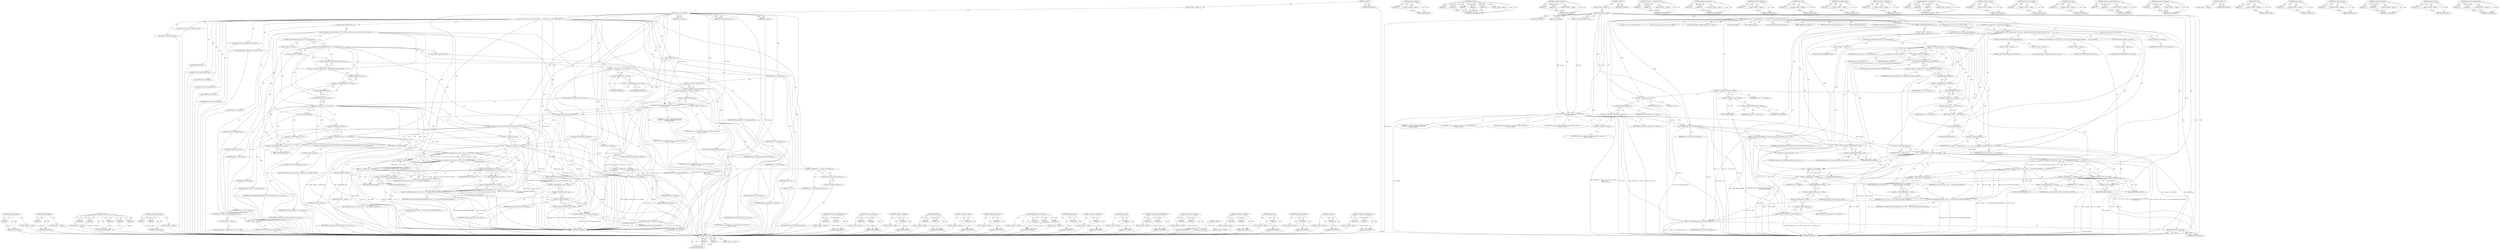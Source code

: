 digraph "&lt;operator&gt;.lessEqualsThan" {
vulnerable_256 [label=<(METHOD,finish_wait)>];
vulnerable_257 [label=<(PARAM,p1)>];
vulnerable_258 [label=<(PARAM,p2)>];
vulnerable_259 [label=<(BLOCK,&lt;empty&gt;,&lt;empty&gt;)>];
vulnerable_260 [label=<(METHOD_RETURN,ANY)>];
vulnerable_239 [label=<(METHOD,schedule_timeout)>];
vulnerable_240 [label=<(PARAM,p1)>];
vulnerable_241 [label=<(BLOCK,&lt;empty&gt;,&lt;empty&gt;)>];
vulnerable_242 [label=<(METHOD_RETURN,ANY)>];
vulnerable_190 [label=<(METHOD,pr_debug)>];
vulnerable_191 [label=<(PARAM,p1)>];
vulnerable_192 [label=<(PARAM,p2)>];
vulnerable_193 [label=<(PARAM,p3)>];
vulnerable_194 [label=<(PARAM,p4)>];
vulnerable_195 [label=<(PARAM,p5)>];
vulnerable_196 [label=<(BLOCK,&lt;empty&gt;,&lt;empty&gt;)>];
vulnerable_197 [label=<(METHOD_RETURN,ANY)>];
vulnerable_216 [label=<(METHOD,&lt;operator&gt;.logicalOr)>];
vulnerable_217 [label=<(PARAM,p1)>];
vulnerable_218 [label=<(PARAM,p2)>];
vulnerable_219 [label=<(BLOCK,&lt;empty&gt;,&lt;empty&gt;)>];
vulnerable_220 [label=<(METHOD_RETURN,ANY)>];
vulnerable_6 [label=<(METHOD,&lt;global&gt;)<SUB>1</SUB>>];
vulnerable_7 [label=<(BLOCK,&lt;empty&gt;,&lt;empty&gt;)<SUB>1</SUB>>];
vulnerable_8 [label=<(METHOD,sctp_wait_for_sndbuf)<SUB>1</SUB>>];
vulnerable_9 [label=<(PARAM,struct sctp_association *asoc)<SUB>1</SUB>>];
vulnerable_10 [label=<(PARAM,long *timeo_p)<SUB>1</SUB>>];
vulnerable_11 [label=<(PARAM,size_t msg_len)<SUB>2</SUB>>];
vulnerable_12 [label=<(BLOCK,{
	struct sock *sk = asoc-&gt;base.sk;
	int err = ...,{
	struct sock *sk = asoc-&gt;base.sk;
	int err = ...)<SUB>3</SUB>>];
vulnerable_13 [label="<(LOCAL,struct sock* sk: sock*)<SUB>4</SUB>>"];
vulnerable_14 [label=<(&lt;operator&gt;.assignment,*sk = asoc-&gt;base.sk)<SUB>4</SUB>>];
vulnerable_15 [label=<(IDENTIFIER,sk,*sk = asoc-&gt;base.sk)<SUB>4</SUB>>];
vulnerable_16 [label=<(&lt;operator&gt;.fieldAccess,asoc-&gt;base.sk)<SUB>4</SUB>>];
vulnerable_17 [label=<(&lt;operator&gt;.indirectFieldAccess,asoc-&gt;base)<SUB>4</SUB>>];
vulnerable_18 [label=<(IDENTIFIER,asoc,*sk = asoc-&gt;base.sk)<SUB>4</SUB>>];
vulnerable_19 [label=<(FIELD_IDENTIFIER,base,base)<SUB>4</SUB>>];
vulnerable_20 [label=<(FIELD_IDENTIFIER,sk,sk)<SUB>4</SUB>>];
vulnerable_21 [label="<(LOCAL,int err: int)<SUB>5</SUB>>"];
vulnerable_22 [label=<(&lt;operator&gt;.assignment,err = 0)<SUB>5</SUB>>];
vulnerable_23 [label=<(IDENTIFIER,err,err = 0)<SUB>5</SUB>>];
vulnerable_24 [label=<(LITERAL,0,err = 0)<SUB>5</SUB>>];
vulnerable_25 [label="<(LOCAL,long current_timeo: long)<SUB>6</SUB>>"];
vulnerable_26 [label=<(&lt;operator&gt;.assignment,current_timeo = *timeo_p)<SUB>6</SUB>>];
vulnerable_27 [label=<(IDENTIFIER,current_timeo,current_timeo = *timeo_p)<SUB>6</SUB>>];
vulnerable_28 [label=<(&lt;operator&gt;.indirection,*timeo_p)<SUB>6</SUB>>];
vulnerable_29 [label=<(IDENTIFIER,timeo_p,current_timeo = *timeo_p)<SUB>6</SUB>>];
vulnerable_30 [label="<(LOCAL,DEFINE_WAIT : DEFINE_WAIT)<SUB>7</SUB>>"];
vulnerable_31 [label="<(pr_debug,pr_debug(&quot;%s: asoc:%p, timeo:%ld, msg_len:%zu\n...)<SUB>9</SUB>>"];
vulnerable_32 [label="<(LITERAL,&quot;%s: asoc:%p, timeo:%ld, msg_len:%zu\n&quot;,pr_debug(&quot;%s: asoc:%p, timeo:%ld, msg_len:%zu\n...)<SUB>9</SUB>>"];
vulnerable_33 [label="<(IDENTIFIER,__func__,pr_debug(&quot;%s: asoc:%p, timeo:%ld, msg_len:%zu\n...)<SUB>9</SUB>>"];
vulnerable_34 [label="<(IDENTIFIER,asoc,pr_debug(&quot;%s: asoc:%p, timeo:%ld, msg_len:%zu\n...)<SUB>9</SUB>>"];
vulnerable_35 [label=<(&lt;operator&gt;.indirection,*timeo_p)<SUB>10</SUB>>];
vulnerable_36 [label="<(IDENTIFIER,timeo_p,pr_debug(&quot;%s: asoc:%p, timeo:%ld, msg_len:%zu\n...)<SUB>10</SUB>>"];
vulnerable_37 [label="<(IDENTIFIER,msg_len,pr_debug(&quot;%s: asoc:%p, timeo:%ld, msg_len:%zu\n...)<SUB>10</SUB>>"];
vulnerable_38 [label=<(sctp_association_hold,sctp_association_hold(asoc))<SUB>13</SUB>>];
vulnerable_39 [label=<(IDENTIFIER,asoc,sctp_association_hold(asoc))<SUB>13</SUB>>];
vulnerable_40 [label=<(CONTROL_STRUCTURE,FOR,for (;;))<SUB>16</SUB>>];
vulnerable_41 [label=<(BLOCK,&lt;empty&gt;,&lt;empty&gt;)<SUB>16</SUB>>];
vulnerable_42 [label=<(BLOCK,{
		prepare_to_wait_exclusive(&amp;asoc-&gt;wait, &amp;wai...,{
		prepare_to_wait_exclusive(&amp;asoc-&gt;wait, &amp;wai...)<SUB>16</SUB>>];
vulnerable_43 [label=<(prepare_to_wait_exclusive,prepare_to_wait_exclusive(&amp;asoc-&gt;wait, &amp;wait,
	...)<SUB>17</SUB>>];
vulnerable_44 [label=<(&lt;operator&gt;.addressOf,&amp;asoc-&gt;wait)<SUB>17</SUB>>];
vulnerable_45 [label=<(&lt;operator&gt;.indirectFieldAccess,asoc-&gt;wait)<SUB>17</SUB>>];
vulnerable_46 [label=<(IDENTIFIER,asoc,prepare_to_wait_exclusive(&amp;asoc-&gt;wait, &amp;wait,
	...)<SUB>17</SUB>>];
vulnerable_47 [label=<(FIELD_IDENTIFIER,wait,wait)<SUB>17</SUB>>];
vulnerable_48 [label=<(&lt;operator&gt;.addressOf,&amp;wait)<SUB>17</SUB>>];
vulnerable_49 [label=<(IDENTIFIER,wait,prepare_to_wait_exclusive(&amp;asoc-&gt;wait, &amp;wait,
	...)<SUB>17</SUB>>];
vulnerable_50 [label=<(IDENTIFIER,TASK_INTERRUPTIBLE,prepare_to_wait_exclusive(&amp;asoc-&gt;wait, &amp;wait,
	...)<SUB>18</SUB>>];
vulnerable_51 [label=<(CONTROL_STRUCTURE,IF,if (!*timeo_p))<SUB>19</SUB>>];
vulnerable_52 [label=<(&lt;operator&gt;.logicalNot,!*timeo_p)<SUB>19</SUB>>];
vulnerable_53 [label=<(&lt;operator&gt;.indirection,*timeo_p)<SUB>19</SUB>>];
vulnerable_54 [label=<(IDENTIFIER,timeo_p,!*timeo_p)<SUB>19</SUB>>];
vulnerable_55 [label=<(BLOCK,&lt;empty&gt;,&lt;empty&gt;)<SUB>20</SUB>>];
vulnerable_56 [label=<(CONTROL_STRUCTURE,GOTO,goto do_nonblock;)<SUB>20</SUB>>];
vulnerable_57 [label=<(CONTROL_STRUCTURE,IF,if (sk-&gt;sk_err || asoc-&gt;state &gt;= SCTP_STATE_SHUTDOWN_PENDING ||
		    asoc-&gt;base.dead))<SUB>21</SUB>>];
vulnerable_58 [label=<(&lt;operator&gt;.logicalOr,sk-&gt;sk_err || asoc-&gt;state &gt;= SCTP_STATE_SHUTDOW...)<SUB>21</SUB>>];
vulnerable_59 [label=<(&lt;operator&gt;.logicalOr,sk-&gt;sk_err || asoc-&gt;state &gt;= SCTP_STATE_SHUTDOW...)<SUB>21</SUB>>];
vulnerable_60 [label=<(&lt;operator&gt;.indirectFieldAccess,sk-&gt;sk_err)<SUB>21</SUB>>];
vulnerable_61 [label=<(IDENTIFIER,sk,sk-&gt;sk_err || asoc-&gt;state &gt;= SCTP_STATE_SHUTDOW...)<SUB>21</SUB>>];
vulnerable_62 [label=<(FIELD_IDENTIFIER,sk_err,sk_err)<SUB>21</SUB>>];
vulnerable_63 [label=<(&lt;operator&gt;.greaterEqualsThan,asoc-&gt;state &gt;= SCTP_STATE_SHUTDOWN_PENDING)<SUB>21</SUB>>];
vulnerable_64 [label=<(&lt;operator&gt;.indirectFieldAccess,asoc-&gt;state)<SUB>21</SUB>>];
vulnerable_65 [label=<(IDENTIFIER,asoc,asoc-&gt;state &gt;= SCTP_STATE_SHUTDOWN_PENDING)<SUB>21</SUB>>];
vulnerable_66 [label=<(FIELD_IDENTIFIER,state,state)<SUB>21</SUB>>];
vulnerable_67 [label=<(IDENTIFIER,SCTP_STATE_SHUTDOWN_PENDING,asoc-&gt;state &gt;= SCTP_STATE_SHUTDOWN_PENDING)<SUB>21</SUB>>];
vulnerable_68 [label=<(&lt;operator&gt;.fieldAccess,asoc-&gt;base.dead)<SUB>22</SUB>>];
vulnerable_69 [label=<(&lt;operator&gt;.indirectFieldAccess,asoc-&gt;base)<SUB>22</SUB>>];
vulnerable_70 [label=<(IDENTIFIER,asoc,sk-&gt;sk_err || asoc-&gt;state &gt;= SCTP_STATE_SHUTDOW...)<SUB>22</SUB>>];
vulnerable_71 [label=<(FIELD_IDENTIFIER,base,base)<SUB>22</SUB>>];
vulnerable_72 [label=<(FIELD_IDENTIFIER,dead,dead)<SUB>22</SUB>>];
vulnerable_73 [label=<(BLOCK,&lt;empty&gt;,&lt;empty&gt;)<SUB>23</SUB>>];
vulnerable_74 [label=<(CONTROL_STRUCTURE,GOTO,goto do_error;)<SUB>23</SUB>>];
vulnerable_75 [label=<(CONTROL_STRUCTURE,IF,if (signal_pending(current)))<SUB>24</SUB>>];
vulnerable_76 [label=<(BLOCK,&lt;empty&gt;,&lt;empty&gt;)<SUB>24</SUB>>];
vulnerable_77 [label="<(LOCAL,signal_pending : signal_pending)<SUB>24</SUB>>"];
vulnerable_78 [label=<(BLOCK,&lt;empty&gt;,&lt;empty&gt;)<SUB>25</SUB>>];
vulnerable_79 [label=<(CONTROL_STRUCTURE,GOTO,goto do_interrupted;)<SUB>25</SUB>>];
vulnerable_80 [label=<(CONTROL_STRUCTURE,IF,if (msg_len &lt;= sctp_wspace(asoc)))<SUB>26</SUB>>];
vulnerable_81 [label=<(&lt;operator&gt;.lessEqualsThan,msg_len &lt;= sctp_wspace(asoc))<SUB>26</SUB>>];
vulnerable_82 [label=<(IDENTIFIER,msg_len,msg_len &lt;= sctp_wspace(asoc))<SUB>26</SUB>>];
vulnerable_83 [label=<(sctp_wspace,sctp_wspace(asoc))<SUB>26</SUB>>];
vulnerable_84 [label=<(IDENTIFIER,asoc,sctp_wspace(asoc))<SUB>26</SUB>>];
vulnerable_85 [label=<(BLOCK,&lt;empty&gt;,&lt;empty&gt;)<SUB>27</SUB>>];
vulnerable_86 [label=<(CONTROL_STRUCTURE,BREAK,break;)<SUB>27</SUB>>];
vulnerable_87 [label=<(release_sock,release_sock(sk))<SUB>32</SUB>>];
vulnerable_88 [label=<(IDENTIFIER,sk,release_sock(sk))<SUB>32</SUB>>];
vulnerable_89 [label=<(&lt;operator&gt;.assignment,current_timeo = schedule_timeout(current_timeo))<SUB>33</SUB>>];
vulnerable_90 [label=<(IDENTIFIER,current_timeo,current_timeo = schedule_timeout(current_timeo))<SUB>33</SUB>>];
vulnerable_91 [label=<(schedule_timeout,schedule_timeout(current_timeo))<SUB>33</SUB>>];
vulnerable_92 [label=<(IDENTIFIER,current_timeo,schedule_timeout(current_timeo))<SUB>33</SUB>>];
vulnerable_93 [label=<(BUG_ON,BUG_ON(sk != asoc-&gt;base.sk))<SUB>34</SUB>>];
vulnerable_94 [label=<(&lt;operator&gt;.notEquals,sk != asoc-&gt;base.sk)<SUB>34</SUB>>];
vulnerable_95 [label=<(IDENTIFIER,sk,sk != asoc-&gt;base.sk)<SUB>34</SUB>>];
vulnerable_96 [label=<(&lt;operator&gt;.fieldAccess,asoc-&gt;base.sk)<SUB>34</SUB>>];
vulnerable_97 [label=<(&lt;operator&gt;.indirectFieldAccess,asoc-&gt;base)<SUB>34</SUB>>];
vulnerable_98 [label=<(IDENTIFIER,asoc,sk != asoc-&gt;base.sk)<SUB>34</SUB>>];
vulnerable_99 [label=<(FIELD_IDENTIFIER,base,base)<SUB>34</SUB>>];
vulnerable_100 [label=<(FIELD_IDENTIFIER,sk,sk)<SUB>34</SUB>>];
vulnerable_101 [label=<(lock_sock,lock_sock(sk))<SUB>35</SUB>>];
vulnerable_102 [label=<(IDENTIFIER,sk,lock_sock(sk))<SUB>35</SUB>>];
vulnerable_103 [label=<(&lt;operator&gt;.assignment,*timeo_p = current_timeo)<SUB>37</SUB>>];
vulnerable_104 [label=<(&lt;operator&gt;.indirection,*timeo_p)<SUB>37</SUB>>];
vulnerable_105 [label=<(IDENTIFIER,timeo_p,*timeo_p = current_timeo)<SUB>37</SUB>>];
vulnerable_106 [label=<(IDENTIFIER,current_timeo,*timeo_p = current_timeo)<SUB>37</SUB>>];
vulnerable_107 [label=<(JUMP_TARGET,out)<SUB>40</SUB>>];
vulnerable_108 [label=<(finish_wait,finish_wait(&amp;asoc-&gt;wait, &amp;wait))<SUB>41</SUB>>];
vulnerable_109 [label=<(&lt;operator&gt;.addressOf,&amp;asoc-&gt;wait)<SUB>41</SUB>>];
vulnerable_110 [label=<(&lt;operator&gt;.indirectFieldAccess,asoc-&gt;wait)<SUB>41</SUB>>];
vulnerable_111 [label=<(IDENTIFIER,asoc,finish_wait(&amp;asoc-&gt;wait, &amp;wait))<SUB>41</SUB>>];
vulnerable_112 [label=<(FIELD_IDENTIFIER,wait,wait)<SUB>41</SUB>>];
vulnerable_113 [label=<(&lt;operator&gt;.addressOf,&amp;wait)<SUB>41</SUB>>];
vulnerable_114 [label=<(IDENTIFIER,wait,finish_wait(&amp;asoc-&gt;wait, &amp;wait))<SUB>41</SUB>>];
vulnerable_115 [label=<(sctp_association_put,sctp_association_put(asoc))<SUB>44</SUB>>];
vulnerable_116 [label=<(IDENTIFIER,asoc,sctp_association_put(asoc))<SUB>44</SUB>>];
vulnerable_117 [label=<(RETURN,return err;,return err;)<SUB>46</SUB>>];
vulnerable_118 [label=<(IDENTIFIER,err,return err;)<SUB>46</SUB>>];
vulnerable_119 [label=<(JUMP_TARGET,do_error)<SUB>48</SUB>>];
vulnerable_120 [label=<(&lt;operator&gt;.assignment,err = -EPIPE)<SUB>49</SUB>>];
vulnerable_121 [label=<(IDENTIFIER,err,err = -EPIPE)<SUB>49</SUB>>];
vulnerable_122 [label=<(&lt;operator&gt;.minus,-EPIPE)<SUB>49</SUB>>];
vulnerable_123 [label=<(IDENTIFIER,EPIPE,-EPIPE)<SUB>49</SUB>>];
vulnerable_124 [label=<(CONTROL_STRUCTURE,GOTO,goto out;)<SUB>50</SUB>>];
vulnerable_125 [label=<(JUMP_TARGET,do_interrupted)<SUB>52</SUB>>];
vulnerable_126 [label=<(&lt;operator&gt;.assignment,err = sock_intr_errno(*timeo_p))<SUB>53</SUB>>];
vulnerable_127 [label=<(IDENTIFIER,err,err = sock_intr_errno(*timeo_p))<SUB>53</SUB>>];
vulnerable_128 [label=<(sock_intr_errno,sock_intr_errno(*timeo_p))<SUB>53</SUB>>];
vulnerable_129 [label=<(&lt;operator&gt;.indirection,*timeo_p)<SUB>53</SUB>>];
vulnerable_130 [label=<(IDENTIFIER,timeo_p,sock_intr_errno(*timeo_p))<SUB>53</SUB>>];
vulnerable_131 [label=<(CONTROL_STRUCTURE,GOTO,goto out;)<SUB>54</SUB>>];
vulnerable_132 [label=<(JUMP_TARGET,do_nonblock)<SUB>56</SUB>>];
vulnerable_133 [label=<(&lt;operator&gt;.assignment,err = -EAGAIN)<SUB>57</SUB>>];
vulnerable_134 [label=<(IDENTIFIER,err,err = -EAGAIN)<SUB>57</SUB>>];
vulnerable_135 [label=<(&lt;operator&gt;.minus,-EAGAIN)<SUB>57</SUB>>];
vulnerable_136 [label=<(IDENTIFIER,EAGAIN,-EAGAIN)<SUB>57</SUB>>];
vulnerable_137 [label=<(CONTROL_STRUCTURE,GOTO,goto out;)<SUB>58</SUB>>];
vulnerable_138 [label=<(METHOD_RETURN,int)<SUB>1</SUB>>];
vulnerable_140 [label=<(METHOD_RETURN,ANY)<SUB>1</SUB>>];
vulnerable_221 [label=<(METHOD,&lt;operator&gt;.greaterEqualsThan)>];
vulnerable_222 [label=<(PARAM,p1)>];
vulnerable_223 [label=<(PARAM,p2)>];
vulnerable_224 [label=<(BLOCK,&lt;empty&gt;,&lt;empty&gt;)>];
vulnerable_225 [label=<(METHOD_RETURN,ANY)>];
vulnerable_176 [label=<(METHOD,&lt;operator&gt;.fieldAccess)>];
vulnerable_177 [label=<(PARAM,p1)>];
vulnerable_178 [label=<(PARAM,p2)>];
vulnerable_179 [label=<(BLOCK,&lt;empty&gt;,&lt;empty&gt;)>];
vulnerable_180 [label=<(METHOD_RETURN,ANY)>];
vulnerable_212 [label=<(METHOD,&lt;operator&gt;.logicalNot)>];
vulnerable_213 [label=<(PARAM,p1)>];
vulnerable_214 [label=<(BLOCK,&lt;empty&gt;,&lt;empty&gt;)>];
vulnerable_215 [label=<(METHOD_RETURN,ANY)>];
vulnerable_252 [label=<(METHOD,lock_sock)>];
vulnerable_253 [label=<(PARAM,p1)>];
vulnerable_254 [label=<(BLOCK,&lt;empty&gt;,&lt;empty&gt;)>];
vulnerable_255 [label=<(METHOD_RETURN,ANY)>];
vulnerable_261 [label=<(METHOD,sctp_association_put)>];
vulnerable_262 [label=<(PARAM,p1)>];
vulnerable_263 [label=<(BLOCK,&lt;empty&gt;,&lt;empty&gt;)>];
vulnerable_264 [label=<(METHOD_RETURN,ANY)>];
vulnerable_208 [label=<(METHOD,&lt;operator&gt;.addressOf)>];
vulnerable_209 [label=<(PARAM,p1)>];
vulnerable_210 [label=<(BLOCK,&lt;empty&gt;,&lt;empty&gt;)>];
vulnerable_211 [label=<(METHOD_RETURN,ANY)>];
vulnerable_202 [label=<(METHOD,prepare_to_wait_exclusive)>];
vulnerable_203 [label=<(PARAM,p1)>];
vulnerable_204 [label=<(PARAM,p2)>];
vulnerable_205 [label=<(PARAM,p3)>];
vulnerable_206 [label=<(BLOCK,&lt;empty&gt;,&lt;empty&gt;)>];
vulnerable_207 [label=<(METHOD_RETURN,ANY)>];
vulnerable_265 [label=<(METHOD,&lt;operator&gt;.minus)>];
vulnerable_266 [label=<(PARAM,p1)>];
vulnerable_267 [label=<(BLOCK,&lt;empty&gt;,&lt;empty&gt;)>];
vulnerable_268 [label=<(METHOD_RETURN,ANY)>];
vulnerable_186 [label=<(METHOD,&lt;operator&gt;.indirection)>];
vulnerable_187 [label=<(PARAM,p1)>];
vulnerable_188 [label=<(BLOCK,&lt;empty&gt;,&lt;empty&gt;)>];
vulnerable_189 [label=<(METHOD_RETURN,ANY)>];
vulnerable_231 [label=<(METHOD,sctp_wspace)>];
vulnerable_232 [label=<(PARAM,p1)>];
vulnerable_233 [label=<(BLOCK,&lt;empty&gt;,&lt;empty&gt;)>];
vulnerable_234 [label=<(METHOD_RETURN,ANY)>];
vulnerable_181 [label=<(METHOD,&lt;operator&gt;.indirectFieldAccess)>];
vulnerable_182 [label=<(PARAM,p1)>];
vulnerable_183 [label=<(PARAM,p2)>];
vulnerable_184 [label=<(BLOCK,&lt;empty&gt;,&lt;empty&gt;)>];
vulnerable_185 [label=<(METHOD_RETURN,ANY)>];
vulnerable_171 [label=<(METHOD,&lt;operator&gt;.assignment)>];
vulnerable_172 [label=<(PARAM,p1)>];
vulnerable_173 [label=<(PARAM,p2)>];
vulnerable_174 [label=<(BLOCK,&lt;empty&gt;,&lt;empty&gt;)>];
vulnerable_175 [label=<(METHOD_RETURN,ANY)>];
vulnerable_165 [label=<(METHOD,&lt;global&gt;)<SUB>1</SUB>>];
vulnerable_166 [label=<(BLOCK,&lt;empty&gt;,&lt;empty&gt;)>];
vulnerable_167 [label=<(METHOD_RETURN,ANY)>];
vulnerable_243 [label=<(METHOD,BUG_ON)>];
vulnerable_244 [label=<(PARAM,p1)>];
vulnerable_245 [label=<(BLOCK,&lt;empty&gt;,&lt;empty&gt;)>];
vulnerable_246 [label=<(METHOD_RETURN,ANY)>];
vulnerable_235 [label=<(METHOD,release_sock)>];
vulnerable_236 [label=<(PARAM,p1)>];
vulnerable_237 [label=<(BLOCK,&lt;empty&gt;,&lt;empty&gt;)>];
vulnerable_238 [label=<(METHOD_RETURN,ANY)>];
vulnerable_198 [label=<(METHOD,sctp_association_hold)>];
vulnerable_199 [label=<(PARAM,p1)>];
vulnerable_200 [label=<(BLOCK,&lt;empty&gt;,&lt;empty&gt;)>];
vulnerable_201 [label=<(METHOD_RETURN,ANY)>];
vulnerable_247 [label=<(METHOD,&lt;operator&gt;.notEquals)>];
vulnerable_248 [label=<(PARAM,p1)>];
vulnerable_249 [label=<(PARAM,p2)>];
vulnerable_250 [label=<(BLOCK,&lt;empty&gt;,&lt;empty&gt;)>];
vulnerable_251 [label=<(METHOD_RETURN,ANY)>];
vulnerable_269 [label=<(METHOD,sock_intr_errno)>];
vulnerable_270 [label=<(PARAM,p1)>];
vulnerable_271 [label=<(BLOCK,&lt;empty&gt;,&lt;empty&gt;)>];
vulnerable_272 [label=<(METHOD_RETURN,ANY)>];
vulnerable_226 [label=<(METHOD,&lt;operator&gt;.lessEqualsThan)>];
vulnerable_227 [label=<(PARAM,p1)>];
vulnerable_228 [label=<(PARAM,p2)>];
vulnerable_229 [label=<(BLOCK,&lt;empty&gt;,&lt;empty&gt;)>];
vulnerable_230 [label=<(METHOD_RETURN,ANY)>];
fixed_259 [label=<(METHOD,sctp_association_put)>];
fixed_260 [label=<(PARAM,p1)>];
fixed_261 [label=<(BLOCK,&lt;empty&gt;,&lt;empty&gt;)>];
fixed_262 [label=<(METHOD_RETURN,ANY)>];
fixed_241 [label=<(METHOD,schedule_timeout)>];
fixed_242 [label=<(PARAM,p1)>];
fixed_243 [label=<(BLOCK,&lt;empty&gt;,&lt;empty&gt;)>];
fixed_244 [label=<(METHOD_RETURN,ANY)>];
fixed_192 [label=<(METHOD,pr_debug)>];
fixed_193 [label=<(PARAM,p1)>];
fixed_194 [label=<(PARAM,p2)>];
fixed_195 [label=<(PARAM,p3)>];
fixed_196 [label=<(PARAM,p4)>];
fixed_197 [label=<(PARAM,p5)>];
fixed_198 [label=<(BLOCK,&lt;empty&gt;,&lt;empty&gt;)>];
fixed_199 [label=<(METHOD_RETURN,ANY)>];
fixed_218 [label=<(METHOD,&lt;operator&gt;.logicalOr)>];
fixed_219 [label=<(PARAM,p1)>];
fixed_220 [label=<(PARAM,p2)>];
fixed_221 [label=<(BLOCK,&lt;empty&gt;,&lt;empty&gt;)>];
fixed_222 [label=<(METHOD_RETURN,ANY)>];
fixed_6 [label=<(METHOD,&lt;global&gt;)<SUB>1</SUB>>];
fixed_7 [label=<(BLOCK,&lt;empty&gt;,&lt;empty&gt;)<SUB>1</SUB>>];
fixed_8 [label=<(METHOD,sctp_wait_for_sndbuf)<SUB>1</SUB>>];
fixed_9 [label=<(PARAM,struct sctp_association *asoc)<SUB>1</SUB>>];
fixed_10 [label=<(PARAM,long *timeo_p)<SUB>1</SUB>>];
fixed_11 [label=<(PARAM,size_t msg_len)<SUB>2</SUB>>];
fixed_12 [label=<(BLOCK,{
	struct sock *sk = asoc-&gt;base.sk;
	int err = ...,{
	struct sock *sk = asoc-&gt;base.sk;
	int err = ...)<SUB>3</SUB>>];
fixed_13 [label="<(LOCAL,struct sock* sk: sock*)<SUB>4</SUB>>"];
fixed_14 [label=<(&lt;operator&gt;.assignment,*sk = asoc-&gt;base.sk)<SUB>4</SUB>>];
fixed_15 [label=<(IDENTIFIER,sk,*sk = asoc-&gt;base.sk)<SUB>4</SUB>>];
fixed_16 [label=<(&lt;operator&gt;.fieldAccess,asoc-&gt;base.sk)<SUB>4</SUB>>];
fixed_17 [label=<(&lt;operator&gt;.indirectFieldAccess,asoc-&gt;base)<SUB>4</SUB>>];
fixed_18 [label=<(IDENTIFIER,asoc,*sk = asoc-&gt;base.sk)<SUB>4</SUB>>];
fixed_19 [label=<(FIELD_IDENTIFIER,base,base)<SUB>4</SUB>>];
fixed_20 [label=<(FIELD_IDENTIFIER,sk,sk)<SUB>4</SUB>>];
fixed_21 [label="<(LOCAL,int err: int)<SUB>5</SUB>>"];
fixed_22 [label=<(&lt;operator&gt;.assignment,err = 0)<SUB>5</SUB>>];
fixed_23 [label=<(IDENTIFIER,err,err = 0)<SUB>5</SUB>>];
fixed_24 [label=<(LITERAL,0,err = 0)<SUB>5</SUB>>];
fixed_25 [label="<(LOCAL,long current_timeo: long)<SUB>6</SUB>>"];
fixed_26 [label=<(&lt;operator&gt;.assignment,current_timeo = *timeo_p)<SUB>6</SUB>>];
fixed_27 [label=<(IDENTIFIER,current_timeo,current_timeo = *timeo_p)<SUB>6</SUB>>];
fixed_28 [label=<(&lt;operator&gt;.indirection,*timeo_p)<SUB>6</SUB>>];
fixed_29 [label=<(IDENTIFIER,timeo_p,current_timeo = *timeo_p)<SUB>6</SUB>>];
fixed_30 [label="<(LOCAL,DEFINE_WAIT : DEFINE_WAIT)<SUB>7</SUB>>"];
fixed_31 [label="<(pr_debug,pr_debug(&quot;%s: asoc:%p, timeo:%ld, msg_len:%zu\n...)<SUB>9</SUB>>"];
fixed_32 [label="<(LITERAL,&quot;%s: asoc:%p, timeo:%ld, msg_len:%zu\n&quot;,pr_debug(&quot;%s: asoc:%p, timeo:%ld, msg_len:%zu\n...)<SUB>9</SUB>>"];
fixed_33 [label="<(IDENTIFIER,__func__,pr_debug(&quot;%s: asoc:%p, timeo:%ld, msg_len:%zu\n...)<SUB>9</SUB>>"];
fixed_34 [label="<(IDENTIFIER,asoc,pr_debug(&quot;%s: asoc:%p, timeo:%ld, msg_len:%zu\n...)<SUB>9</SUB>>"];
fixed_35 [label=<(&lt;operator&gt;.indirection,*timeo_p)<SUB>10</SUB>>];
fixed_36 [label="<(IDENTIFIER,timeo_p,pr_debug(&quot;%s: asoc:%p, timeo:%ld, msg_len:%zu\n...)<SUB>10</SUB>>"];
fixed_37 [label="<(IDENTIFIER,msg_len,pr_debug(&quot;%s: asoc:%p, timeo:%ld, msg_len:%zu\n...)<SUB>10</SUB>>"];
fixed_38 [label=<(sctp_association_hold,sctp_association_hold(asoc))<SUB>13</SUB>>];
fixed_39 [label=<(IDENTIFIER,asoc,sctp_association_hold(asoc))<SUB>13</SUB>>];
fixed_40 [label=<(CONTROL_STRUCTURE,FOR,for (;;))<SUB>16</SUB>>];
fixed_41 [label=<(BLOCK,&lt;empty&gt;,&lt;empty&gt;)<SUB>16</SUB>>];
fixed_42 [label=<(BLOCK,{
		prepare_to_wait_exclusive(&amp;asoc-&gt;wait, &amp;wai...,{
		prepare_to_wait_exclusive(&amp;asoc-&gt;wait, &amp;wai...)<SUB>16</SUB>>];
fixed_43 [label=<(prepare_to_wait_exclusive,prepare_to_wait_exclusive(&amp;asoc-&gt;wait, &amp;wait,
	...)<SUB>17</SUB>>];
fixed_44 [label=<(&lt;operator&gt;.addressOf,&amp;asoc-&gt;wait)<SUB>17</SUB>>];
fixed_45 [label=<(&lt;operator&gt;.indirectFieldAccess,asoc-&gt;wait)<SUB>17</SUB>>];
fixed_46 [label=<(IDENTIFIER,asoc,prepare_to_wait_exclusive(&amp;asoc-&gt;wait, &amp;wait,
	...)<SUB>17</SUB>>];
fixed_47 [label=<(FIELD_IDENTIFIER,wait,wait)<SUB>17</SUB>>];
fixed_48 [label=<(&lt;operator&gt;.addressOf,&amp;wait)<SUB>17</SUB>>];
fixed_49 [label=<(IDENTIFIER,wait,prepare_to_wait_exclusive(&amp;asoc-&gt;wait, &amp;wait,
	...)<SUB>17</SUB>>];
fixed_50 [label=<(IDENTIFIER,TASK_INTERRUPTIBLE,prepare_to_wait_exclusive(&amp;asoc-&gt;wait, &amp;wait,
	...)<SUB>18</SUB>>];
fixed_51 [label=<(CONTROL_STRUCTURE,IF,if (!*timeo_p))<SUB>19</SUB>>];
fixed_52 [label=<(&lt;operator&gt;.logicalNot,!*timeo_p)<SUB>19</SUB>>];
fixed_53 [label=<(&lt;operator&gt;.indirection,*timeo_p)<SUB>19</SUB>>];
fixed_54 [label=<(IDENTIFIER,timeo_p,!*timeo_p)<SUB>19</SUB>>];
fixed_55 [label=<(BLOCK,&lt;empty&gt;,&lt;empty&gt;)<SUB>20</SUB>>];
fixed_56 [label=<(CONTROL_STRUCTURE,GOTO,goto do_nonblock;)<SUB>20</SUB>>];
fixed_57 [label=<(CONTROL_STRUCTURE,IF,if (sk-&gt;sk_err || asoc-&gt;state &gt;= SCTP_STATE_SHUTDOWN_PENDING ||
		    asoc-&gt;base.dead))<SUB>21</SUB>>];
fixed_58 [label=<(&lt;operator&gt;.logicalOr,sk-&gt;sk_err || asoc-&gt;state &gt;= SCTP_STATE_SHUTDOW...)<SUB>21</SUB>>];
fixed_59 [label=<(&lt;operator&gt;.logicalOr,sk-&gt;sk_err || asoc-&gt;state &gt;= SCTP_STATE_SHUTDOW...)<SUB>21</SUB>>];
fixed_60 [label=<(&lt;operator&gt;.indirectFieldAccess,sk-&gt;sk_err)<SUB>21</SUB>>];
fixed_61 [label=<(IDENTIFIER,sk,sk-&gt;sk_err || asoc-&gt;state &gt;= SCTP_STATE_SHUTDOW...)<SUB>21</SUB>>];
fixed_62 [label=<(FIELD_IDENTIFIER,sk_err,sk_err)<SUB>21</SUB>>];
fixed_63 [label=<(&lt;operator&gt;.greaterEqualsThan,asoc-&gt;state &gt;= SCTP_STATE_SHUTDOWN_PENDING)<SUB>21</SUB>>];
fixed_64 [label=<(&lt;operator&gt;.indirectFieldAccess,asoc-&gt;state)<SUB>21</SUB>>];
fixed_65 [label=<(IDENTIFIER,asoc,asoc-&gt;state &gt;= SCTP_STATE_SHUTDOWN_PENDING)<SUB>21</SUB>>];
fixed_66 [label=<(FIELD_IDENTIFIER,state,state)<SUB>21</SUB>>];
fixed_67 [label=<(IDENTIFIER,SCTP_STATE_SHUTDOWN_PENDING,asoc-&gt;state &gt;= SCTP_STATE_SHUTDOWN_PENDING)<SUB>21</SUB>>];
fixed_68 [label=<(&lt;operator&gt;.fieldAccess,asoc-&gt;base.dead)<SUB>22</SUB>>];
fixed_69 [label=<(&lt;operator&gt;.indirectFieldAccess,asoc-&gt;base)<SUB>22</SUB>>];
fixed_70 [label=<(IDENTIFIER,asoc,sk-&gt;sk_err || asoc-&gt;state &gt;= SCTP_STATE_SHUTDOW...)<SUB>22</SUB>>];
fixed_71 [label=<(FIELD_IDENTIFIER,base,base)<SUB>22</SUB>>];
fixed_72 [label=<(FIELD_IDENTIFIER,dead,dead)<SUB>22</SUB>>];
fixed_73 [label=<(BLOCK,&lt;empty&gt;,&lt;empty&gt;)<SUB>23</SUB>>];
fixed_74 [label=<(CONTROL_STRUCTURE,GOTO,goto do_error;)<SUB>23</SUB>>];
fixed_75 [label=<(CONTROL_STRUCTURE,IF,if (signal_pending(current)))<SUB>24</SUB>>];
fixed_76 [label=<(BLOCK,&lt;empty&gt;,&lt;empty&gt;)<SUB>24</SUB>>];
fixed_77 [label="<(LOCAL,signal_pending : signal_pending)<SUB>24</SUB>>"];
fixed_78 [label=<(BLOCK,&lt;empty&gt;,&lt;empty&gt;)<SUB>25</SUB>>];
fixed_79 [label=<(CONTROL_STRUCTURE,GOTO,goto do_interrupted;)<SUB>25</SUB>>];
fixed_80 [label=<(CONTROL_STRUCTURE,IF,if (msg_len &lt;= sctp_wspace(asoc)))<SUB>26</SUB>>];
fixed_81 [label=<(&lt;operator&gt;.lessEqualsThan,msg_len &lt;= sctp_wspace(asoc))<SUB>26</SUB>>];
fixed_82 [label=<(IDENTIFIER,msg_len,msg_len &lt;= sctp_wspace(asoc))<SUB>26</SUB>>];
fixed_83 [label=<(sctp_wspace,sctp_wspace(asoc))<SUB>26</SUB>>];
fixed_84 [label=<(IDENTIFIER,asoc,sctp_wspace(asoc))<SUB>26</SUB>>];
fixed_85 [label=<(BLOCK,&lt;empty&gt;,&lt;empty&gt;)<SUB>27</SUB>>];
fixed_86 [label=<(CONTROL_STRUCTURE,BREAK,break;)<SUB>27</SUB>>];
fixed_87 [label=<(release_sock,release_sock(sk))<SUB>32</SUB>>];
fixed_88 [label=<(IDENTIFIER,sk,release_sock(sk))<SUB>32</SUB>>];
fixed_89 [label=<(&lt;operator&gt;.assignment,current_timeo = schedule_timeout(current_timeo))<SUB>33</SUB>>];
fixed_90 [label=<(IDENTIFIER,current_timeo,current_timeo = schedule_timeout(current_timeo))<SUB>33</SUB>>];
fixed_91 [label=<(schedule_timeout,schedule_timeout(current_timeo))<SUB>33</SUB>>];
fixed_92 [label=<(IDENTIFIER,current_timeo,schedule_timeout(current_timeo))<SUB>33</SUB>>];
fixed_93 [label=<(CONTROL_STRUCTURE,IF,if (sk != asoc-&gt;base.sk))<SUB>34</SUB>>];
fixed_94 [label=<(&lt;operator&gt;.notEquals,sk != asoc-&gt;base.sk)<SUB>34</SUB>>];
fixed_95 [label=<(IDENTIFIER,sk,sk != asoc-&gt;base.sk)<SUB>34</SUB>>];
fixed_96 [label=<(&lt;operator&gt;.fieldAccess,asoc-&gt;base.sk)<SUB>34</SUB>>];
fixed_97 [label=<(&lt;operator&gt;.indirectFieldAccess,asoc-&gt;base)<SUB>34</SUB>>];
fixed_98 [label=<(IDENTIFIER,asoc,sk != asoc-&gt;base.sk)<SUB>34</SUB>>];
fixed_99 [label=<(FIELD_IDENTIFIER,base,base)<SUB>34</SUB>>];
fixed_100 [label=<(FIELD_IDENTIFIER,sk,sk)<SUB>34</SUB>>];
fixed_101 [label=<(BLOCK,&lt;empty&gt;,&lt;empty&gt;)<SUB>35</SUB>>];
fixed_102 [label=<(CONTROL_STRUCTURE,GOTO,goto do_error;)<SUB>35</SUB>>];
fixed_103 [label=<(lock_sock,lock_sock(sk))<SUB>36</SUB>>];
fixed_104 [label=<(IDENTIFIER,sk,lock_sock(sk))<SUB>36</SUB>>];
fixed_105 [label=<(&lt;operator&gt;.assignment,*timeo_p = current_timeo)<SUB>38</SUB>>];
fixed_106 [label=<(&lt;operator&gt;.indirection,*timeo_p)<SUB>38</SUB>>];
fixed_107 [label=<(IDENTIFIER,timeo_p,*timeo_p = current_timeo)<SUB>38</SUB>>];
fixed_108 [label=<(IDENTIFIER,current_timeo,*timeo_p = current_timeo)<SUB>38</SUB>>];
fixed_109 [label=<(JUMP_TARGET,out)<SUB>41</SUB>>];
fixed_110 [label=<(finish_wait,finish_wait(&amp;asoc-&gt;wait, &amp;wait))<SUB>42</SUB>>];
fixed_111 [label=<(&lt;operator&gt;.addressOf,&amp;asoc-&gt;wait)<SUB>42</SUB>>];
fixed_112 [label=<(&lt;operator&gt;.indirectFieldAccess,asoc-&gt;wait)<SUB>42</SUB>>];
fixed_113 [label=<(IDENTIFIER,asoc,finish_wait(&amp;asoc-&gt;wait, &amp;wait))<SUB>42</SUB>>];
fixed_114 [label=<(FIELD_IDENTIFIER,wait,wait)<SUB>42</SUB>>];
fixed_115 [label=<(&lt;operator&gt;.addressOf,&amp;wait)<SUB>42</SUB>>];
fixed_116 [label=<(IDENTIFIER,wait,finish_wait(&amp;asoc-&gt;wait, &amp;wait))<SUB>42</SUB>>];
fixed_117 [label=<(sctp_association_put,sctp_association_put(asoc))<SUB>45</SUB>>];
fixed_118 [label=<(IDENTIFIER,asoc,sctp_association_put(asoc))<SUB>45</SUB>>];
fixed_119 [label=<(RETURN,return err;,return err;)<SUB>47</SUB>>];
fixed_120 [label=<(IDENTIFIER,err,return err;)<SUB>47</SUB>>];
fixed_121 [label=<(JUMP_TARGET,do_error)<SUB>49</SUB>>];
fixed_122 [label=<(&lt;operator&gt;.assignment,err = -EPIPE)<SUB>50</SUB>>];
fixed_123 [label=<(IDENTIFIER,err,err = -EPIPE)<SUB>50</SUB>>];
fixed_124 [label=<(&lt;operator&gt;.minus,-EPIPE)<SUB>50</SUB>>];
fixed_125 [label=<(IDENTIFIER,EPIPE,-EPIPE)<SUB>50</SUB>>];
fixed_126 [label=<(CONTROL_STRUCTURE,GOTO,goto out;)<SUB>51</SUB>>];
fixed_127 [label=<(JUMP_TARGET,do_interrupted)<SUB>53</SUB>>];
fixed_128 [label=<(&lt;operator&gt;.assignment,err = sock_intr_errno(*timeo_p))<SUB>54</SUB>>];
fixed_129 [label=<(IDENTIFIER,err,err = sock_intr_errno(*timeo_p))<SUB>54</SUB>>];
fixed_130 [label=<(sock_intr_errno,sock_intr_errno(*timeo_p))<SUB>54</SUB>>];
fixed_131 [label=<(&lt;operator&gt;.indirection,*timeo_p)<SUB>54</SUB>>];
fixed_132 [label=<(IDENTIFIER,timeo_p,sock_intr_errno(*timeo_p))<SUB>54</SUB>>];
fixed_133 [label=<(CONTROL_STRUCTURE,GOTO,goto out;)<SUB>55</SUB>>];
fixed_134 [label=<(JUMP_TARGET,do_nonblock)<SUB>57</SUB>>];
fixed_135 [label=<(&lt;operator&gt;.assignment,err = -EAGAIN)<SUB>58</SUB>>];
fixed_136 [label=<(IDENTIFIER,err,err = -EAGAIN)<SUB>58</SUB>>];
fixed_137 [label=<(&lt;operator&gt;.minus,-EAGAIN)<SUB>58</SUB>>];
fixed_138 [label=<(IDENTIFIER,EAGAIN,-EAGAIN)<SUB>58</SUB>>];
fixed_139 [label=<(CONTROL_STRUCTURE,GOTO,goto out;)<SUB>59</SUB>>];
fixed_140 [label=<(METHOD_RETURN,int)<SUB>1</SUB>>];
fixed_142 [label=<(METHOD_RETURN,ANY)<SUB>1</SUB>>];
fixed_223 [label=<(METHOD,&lt;operator&gt;.greaterEqualsThan)>];
fixed_224 [label=<(PARAM,p1)>];
fixed_225 [label=<(PARAM,p2)>];
fixed_226 [label=<(BLOCK,&lt;empty&gt;,&lt;empty&gt;)>];
fixed_227 [label=<(METHOD_RETURN,ANY)>];
fixed_178 [label=<(METHOD,&lt;operator&gt;.fieldAccess)>];
fixed_179 [label=<(PARAM,p1)>];
fixed_180 [label=<(PARAM,p2)>];
fixed_181 [label=<(BLOCK,&lt;empty&gt;,&lt;empty&gt;)>];
fixed_182 [label=<(METHOD_RETURN,ANY)>];
fixed_214 [label=<(METHOD,&lt;operator&gt;.logicalNot)>];
fixed_215 [label=<(PARAM,p1)>];
fixed_216 [label=<(BLOCK,&lt;empty&gt;,&lt;empty&gt;)>];
fixed_217 [label=<(METHOD_RETURN,ANY)>];
fixed_254 [label=<(METHOD,finish_wait)>];
fixed_255 [label=<(PARAM,p1)>];
fixed_256 [label=<(PARAM,p2)>];
fixed_257 [label=<(BLOCK,&lt;empty&gt;,&lt;empty&gt;)>];
fixed_258 [label=<(METHOD_RETURN,ANY)>];
fixed_263 [label=<(METHOD,&lt;operator&gt;.minus)>];
fixed_264 [label=<(PARAM,p1)>];
fixed_265 [label=<(BLOCK,&lt;empty&gt;,&lt;empty&gt;)>];
fixed_266 [label=<(METHOD_RETURN,ANY)>];
fixed_210 [label=<(METHOD,&lt;operator&gt;.addressOf)>];
fixed_211 [label=<(PARAM,p1)>];
fixed_212 [label=<(BLOCK,&lt;empty&gt;,&lt;empty&gt;)>];
fixed_213 [label=<(METHOD_RETURN,ANY)>];
fixed_204 [label=<(METHOD,prepare_to_wait_exclusive)>];
fixed_205 [label=<(PARAM,p1)>];
fixed_206 [label=<(PARAM,p2)>];
fixed_207 [label=<(PARAM,p3)>];
fixed_208 [label=<(BLOCK,&lt;empty&gt;,&lt;empty&gt;)>];
fixed_209 [label=<(METHOD_RETURN,ANY)>];
fixed_267 [label=<(METHOD,sock_intr_errno)>];
fixed_268 [label=<(PARAM,p1)>];
fixed_269 [label=<(BLOCK,&lt;empty&gt;,&lt;empty&gt;)>];
fixed_270 [label=<(METHOD_RETURN,ANY)>];
fixed_188 [label=<(METHOD,&lt;operator&gt;.indirection)>];
fixed_189 [label=<(PARAM,p1)>];
fixed_190 [label=<(BLOCK,&lt;empty&gt;,&lt;empty&gt;)>];
fixed_191 [label=<(METHOD_RETURN,ANY)>];
fixed_233 [label=<(METHOD,sctp_wspace)>];
fixed_234 [label=<(PARAM,p1)>];
fixed_235 [label=<(BLOCK,&lt;empty&gt;,&lt;empty&gt;)>];
fixed_236 [label=<(METHOD_RETURN,ANY)>];
fixed_183 [label=<(METHOD,&lt;operator&gt;.indirectFieldAccess)>];
fixed_184 [label=<(PARAM,p1)>];
fixed_185 [label=<(PARAM,p2)>];
fixed_186 [label=<(BLOCK,&lt;empty&gt;,&lt;empty&gt;)>];
fixed_187 [label=<(METHOD_RETURN,ANY)>];
fixed_173 [label=<(METHOD,&lt;operator&gt;.assignment)>];
fixed_174 [label=<(PARAM,p1)>];
fixed_175 [label=<(PARAM,p2)>];
fixed_176 [label=<(BLOCK,&lt;empty&gt;,&lt;empty&gt;)>];
fixed_177 [label=<(METHOD_RETURN,ANY)>];
fixed_167 [label=<(METHOD,&lt;global&gt;)<SUB>1</SUB>>];
fixed_168 [label=<(BLOCK,&lt;empty&gt;,&lt;empty&gt;)>];
fixed_169 [label=<(METHOD_RETURN,ANY)>];
fixed_245 [label=<(METHOD,&lt;operator&gt;.notEquals)>];
fixed_246 [label=<(PARAM,p1)>];
fixed_247 [label=<(PARAM,p2)>];
fixed_248 [label=<(BLOCK,&lt;empty&gt;,&lt;empty&gt;)>];
fixed_249 [label=<(METHOD_RETURN,ANY)>];
fixed_237 [label=<(METHOD,release_sock)>];
fixed_238 [label=<(PARAM,p1)>];
fixed_239 [label=<(BLOCK,&lt;empty&gt;,&lt;empty&gt;)>];
fixed_240 [label=<(METHOD_RETURN,ANY)>];
fixed_200 [label=<(METHOD,sctp_association_hold)>];
fixed_201 [label=<(PARAM,p1)>];
fixed_202 [label=<(BLOCK,&lt;empty&gt;,&lt;empty&gt;)>];
fixed_203 [label=<(METHOD_RETURN,ANY)>];
fixed_250 [label=<(METHOD,lock_sock)>];
fixed_251 [label=<(PARAM,p1)>];
fixed_252 [label=<(BLOCK,&lt;empty&gt;,&lt;empty&gt;)>];
fixed_253 [label=<(METHOD_RETURN,ANY)>];
fixed_228 [label=<(METHOD,&lt;operator&gt;.lessEqualsThan)>];
fixed_229 [label=<(PARAM,p1)>];
fixed_230 [label=<(PARAM,p2)>];
fixed_231 [label=<(BLOCK,&lt;empty&gt;,&lt;empty&gt;)>];
fixed_232 [label=<(METHOD_RETURN,ANY)>];
vulnerable_256 -> vulnerable_257  [key=0, label="AST: "];
vulnerable_256 -> vulnerable_257  [key=1, label="DDG: "];
vulnerable_256 -> vulnerable_259  [key=0, label="AST: "];
vulnerable_256 -> vulnerable_258  [key=0, label="AST: "];
vulnerable_256 -> vulnerable_258  [key=1, label="DDG: "];
vulnerable_256 -> vulnerable_260  [key=0, label="AST: "];
vulnerable_256 -> vulnerable_260  [key=1, label="CFG: "];
vulnerable_257 -> vulnerable_260  [key=0, label="DDG: p1"];
vulnerable_258 -> vulnerable_260  [key=0, label="DDG: p2"];
vulnerable_239 -> vulnerable_240  [key=0, label="AST: "];
vulnerable_239 -> vulnerable_240  [key=1, label="DDG: "];
vulnerable_239 -> vulnerable_241  [key=0, label="AST: "];
vulnerable_239 -> vulnerable_242  [key=0, label="AST: "];
vulnerable_239 -> vulnerable_242  [key=1, label="CFG: "];
vulnerable_240 -> vulnerable_242  [key=0, label="DDG: p1"];
vulnerable_190 -> vulnerable_191  [key=0, label="AST: "];
vulnerable_190 -> vulnerable_191  [key=1, label="DDG: "];
vulnerable_190 -> vulnerable_196  [key=0, label="AST: "];
vulnerable_190 -> vulnerable_192  [key=0, label="AST: "];
vulnerable_190 -> vulnerable_192  [key=1, label="DDG: "];
vulnerable_190 -> vulnerable_197  [key=0, label="AST: "];
vulnerable_190 -> vulnerable_197  [key=1, label="CFG: "];
vulnerable_190 -> vulnerable_193  [key=0, label="AST: "];
vulnerable_190 -> vulnerable_193  [key=1, label="DDG: "];
vulnerable_190 -> vulnerable_194  [key=0, label="AST: "];
vulnerable_190 -> vulnerable_194  [key=1, label="DDG: "];
vulnerable_190 -> vulnerable_195  [key=0, label="AST: "];
vulnerable_190 -> vulnerable_195  [key=1, label="DDG: "];
vulnerable_191 -> vulnerable_197  [key=0, label="DDG: p1"];
vulnerable_192 -> vulnerable_197  [key=0, label="DDG: p2"];
vulnerable_193 -> vulnerable_197  [key=0, label="DDG: p3"];
vulnerable_194 -> vulnerable_197  [key=0, label="DDG: p4"];
vulnerable_195 -> vulnerable_197  [key=0, label="DDG: p5"];
vulnerable_216 -> vulnerable_217  [key=0, label="AST: "];
vulnerable_216 -> vulnerable_217  [key=1, label="DDG: "];
vulnerable_216 -> vulnerable_219  [key=0, label="AST: "];
vulnerable_216 -> vulnerable_218  [key=0, label="AST: "];
vulnerable_216 -> vulnerable_218  [key=1, label="DDG: "];
vulnerable_216 -> vulnerable_220  [key=0, label="AST: "];
vulnerable_216 -> vulnerable_220  [key=1, label="CFG: "];
vulnerable_217 -> vulnerable_220  [key=0, label="DDG: p1"];
vulnerable_218 -> vulnerable_220  [key=0, label="DDG: p2"];
vulnerable_6 -> vulnerable_7  [key=0, label="AST: "];
vulnerable_6 -> vulnerable_140  [key=0, label="AST: "];
vulnerable_6 -> vulnerable_140  [key=1, label="CFG: "];
vulnerable_7 -> vulnerable_8  [key=0, label="AST: "];
vulnerable_8 -> vulnerable_9  [key=0, label="AST: "];
vulnerable_8 -> vulnerable_9  [key=1, label="DDG: "];
vulnerable_8 -> vulnerable_10  [key=0, label="AST: "];
vulnerable_8 -> vulnerable_10  [key=1, label="DDG: "];
vulnerable_8 -> vulnerable_11  [key=0, label="AST: "];
vulnerable_8 -> vulnerable_11  [key=1, label="DDG: "];
vulnerable_8 -> vulnerable_12  [key=0, label="AST: "];
vulnerable_8 -> vulnerable_138  [key=0, label="AST: "];
vulnerable_8 -> vulnerable_19  [key=0, label="CFG: "];
vulnerable_8 -> vulnerable_22  [key=0, label="DDG: "];
vulnerable_8 -> vulnerable_31  [key=0, label="DDG: "];
vulnerable_8 -> vulnerable_38  [key=0, label="DDG: "];
vulnerable_8 -> vulnerable_108  [key=0, label="DDG: "];
vulnerable_8 -> vulnerable_115  [key=0, label="DDG: "];
vulnerable_8 -> vulnerable_118  [key=0, label="DDG: "];
vulnerable_8 -> vulnerable_122  [key=0, label="DDG: "];
vulnerable_8 -> vulnerable_135  [key=0, label="DDG: "];
vulnerable_8 -> vulnerable_43  [key=0, label="DDG: "];
vulnerable_8 -> vulnerable_63  [key=0, label="DDG: "];
vulnerable_9 -> vulnerable_31  [key=0, label="DDG: asoc"];
vulnerable_10 -> vulnerable_138  [key=0, label="DDG: timeo_p"];
vulnerable_11 -> vulnerable_31  [key=0, label="DDG: msg_len"];
vulnerable_12 -> vulnerable_13  [key=0, label="AST: "];
vulnerable_12 -> vulnerable_14  [key=0, label="AST: "];
vulnerable_12 -> vulnerable_21  [key=0, label="AST: "];
vulnerable_12 -> vulnerable_22  [key=0, label="AST: "];
vulnerable_12 -> vulnerable_25  [key=0, label="AST: "];
vulnerable_12 -> vulnerable_26  [key=0, label="AST: "];
vulnerable_12 -> vulnerable_30  [key=0, label="AST: "];
vulnerable_12 -> vulnerable_31  [key=0, label="AST: "];
vulnerable_12 -> vulnerable_38  [key=0, label="AST: "];
vulnerable_12 -> vulnerable_40  [key=0, label="AST: "];
vulnerable_12 -> vulnerable_107  [key=0, label="AST: "];
vulnerable_12 -> vulnerable_108  [key=0, label="AST: "];
vulnerable_12 -> vulnerable_115  [key=0, label="AST: "];
vulnerable_12 -> vulnerable_117  [key=0, label="AST: "];
vulnerable_12 -> vulnerable_119  [key=0, label="AST: "];
vulnerable_12 -> vulnerable_120  [key=0, label="AST: "];
vulnerable_12 -> vulnerable_124  [key=0, label="AST: "];
vulnerable_12 -> vulnerable_125  [key=0, label="AST: "];
vulnerable_12 -> vulnerable_126  [key=0, label="AST: "];
vulnerable_12 -> vulnerable_131  [key=0, label="AST: "];
vulnerable_12 -> vulnerable_132  [key=0, label="AST: "];
vulnerable_12 -> vulnerable_133  [key=0, label="AST: "];
vulnerable_12 -> vulnerable_137  [key=0, label="AST: "];
vulnerable_14 -> vulnerable_15  [key=0, label="AST: "];
vulnerable_14 -> vulnerable_16  [key=0, label="AST: "];
vulnerable_14 -> vulnerable_22  [key=0, label="CFG: "];
vulnerable_14 -> vulnerable_138  [key=0, label="DDG: sk"];
vulnerable_14 -> vulnerable_138  [key=1, label="DDG: *sk = asoc-&gt;base.sk"];
vulnerable_14 -> vulnerable_59  [key=0, label="DDG: sk"];
vulnerable_16 -> vulnerable_17  [key=0, label="AST: "];
vulnerable_16 -> vulnerable_20  [key=0, label="AST: "];
vulnerable_16 -> vulnerable_14  [key=0, label="CFG: "];
vulnerable_17 -> vulnerable_18  [key=0, label="AST: "];
vulnerable_17 -> vulnerable_19  [key=0, label="AST: "];
vulnerable_17 -> vulnerable_20  [key=0, label="CFG: "];
vulnerable_19 -> vulnerable_17  [key=0, label="CFG: "];
vulnerable_20 -> vulnerable_16  [key=0, label="CFG: "];
vulnerable_22 -> vulnerable_23  [key=0, label="AST: "];
vulnerable_22 -> vulnerable_24  [key=0, label="AST: "];
vulnerable_22 -> vulnerable_28  [key=0, label="CFG: "];
vulnerable_22 -> vulnerable_138  [key=0, label="DDG: err = 0"];
vulnerable_26 -> vulnerable_27  [key=0, label="AST: "];
vulnerable_26 -> vulnerable_28  [key=0, label="AST: "];
vulnerable_26 -> vulnerable_35  [key=0, label="CFG: "];
vulnerable_26 -> vulnerable_138  [key=0, label="DDG: current_timeo"];
vulnerable_26 -> vulnerable_138  [key=1, label="DDG: current_timeo = *timeo_p"];
vulnerable_28 -> vulnerable_29  [key=0, label="AST: "];
vulnerable_28 -> vulnerable_26  [key=0, label="CFG: "];
vulnerable_31 -> vulnerable_32  [key=0, label="AST: "];
vulnerable_31 -> vulnerable_33  [key=0, label="AST: "];
vulnerable_31 -> vulnerable_34  [key=0, label="AST: "];
vulnerable_31 -> vulnerable_35  [key=0, label="AST: "];
vulnerable_31 -> vulnerable_37  [key=0, label="AST: "];
vulnerable_31 -> vulnerable_38  [key=0, label="CFG: "];
vulnerable_31 -> vulnerable_38  [key=1, label="DDG: asoc"];
vulnerable_31 -> vulnerable_138  [key=0, label="DDG: msg_len"];
vulnerable_31 -> vulnerable_138  [key=1, label="DDG: pr_debug(&quot;%s: asoc:%p, timeo:%ld, msg_len:%zu\n&quot;, __func__, asoc,
		 *timeo_p, msg_len)"];
vulnerable_31 -> vulnerable_138  [key=2, label="DDG: __func__"];
vulnerable_31 -> vulnerable_52  [key=0, label="DDG: *timeo_p"];
vulnerable_35 -> vulnerable_36  [key=0, label="AST: "];
vulnerable_35 -> vulnerable_31  [key=0, label="CFG: "];
vulnerable_38 -> vulnerable_39  [key=0, label="AST: "];
vulnerable_38 -> vulnerable_47  [key=0, label="CFG: "];
vulnerable_38 -> vulnerable_138  [key=0, label="DDG: sctp_association_hold(asoc)"];
vulnerable_38 -> vulnerable_108  [key=0, label="DDG: asoc"];
vulnerable_38 -> vulnerable_115  [key=0, label="DDG: asoc"];
vulnerable_38 -> vulnerable_43  [key=0, label="DDG: asoc"];
vulnerable_38 -> vulnerable_63  [key=0, label="DDG: asoc"];
vulnerable_40 -> vulnerable_41  [key=0, label="AST: "];
vulnerable_40 -> vulnerable_42  [key=0, label="AST: "];
vulnerable_42 -> vulnerable_43  [key=0, label="AST: "];
vulnerable_42 -> vulnerable_51  [key=0, label="AST: "];
vulnerable_42 -> vulnerable_57  [key=0, label="AST: "];
vulnerable_42 -> vulnerable_75  [key=0, label="AST: "];
vulnerable_42 -> vulnerable_80  [key=0, label="AST: "];
vulnerable_42 -> vulnerable_87  [key=0, label="AST: "];
vulnerable_42 -> vulnerable_89  [key=0, label="AST: "];
vulnerable_42 -> vulnerable_93  [key=0, label="AST: "];
vulnerable_42 -> vulnerable_101  [key=0, label="AST: "];
vulnerable_42 -> vulnerable_103  [key=0, label="AST: "];
vulnerable_43 -> vulnerable_44  [key=0, label="AST: "];
vulnerable_43 -> vulnerable_48  [key=0, label="AST: "];
vulnerable_43 -> vulnerable_50  [key=0, label="AST: "];
vulnerable_43 -> vulnerable_53  [key=0, label="CFG: "];
vulnerable_43 -> vulnerable_138  [key=0, label="DDG: prepare_to_wait_exclusive(&amp;asoc-&gt;wait, &amp;wait,
					  TASK_INTERRUPTIBLE)"];
vulnerable_43 -> vulnerable_138  [key=1, label="DDG: TASK_INTERRUPTIBLE"];
vulnerable_43 -> vulnerable_108  [key=0, label="DDG: &amp;asoc-&gt;wait"];
vulnerable_43 -> vulnerable_108  [key=1, label="DDG: &amp;wait"];
vulnerable_43 -> vulnerable_115  [key=0, label="DDG: &amp;asoc-&gt;wait"];
vulnerable_44 -> vulnerable_45  [key=0, label="AST: "];
vulnerable_44 -> vulnerable_48  [key=0, label="CFG: "];
vulnerable_45 -> vulnerable_46  [key=0, label="AST: "];
vulnerable_45 -> vulnerable_47  [key=0, label="AST: "];
vulnerable_45 -> vulnerable_44  [key=0, label="CFG: "];
vulnerable_47 -> vulnerable_45  [key=0, label="CFG: "];
vulnerable_48 -> vulnerable_49  [key=0, label="AST: "];
vulnerable_48 -> vulnerable_43  [key=0, label="CFG: "];
vulnerable_51 -> vulnerable_52  [key=0, label="AST: "];
vulnerable_51 -> vulnerable_55  [key=0, label="AST: "];
vulnerable_52 -> vulnerable_53  [key=0, label="AST: "];
vulnerable_52 -> vulnerable_135  [key=0, label="CFG: "];
vulnerable_52 -> vulnerable_135  [key=1, label="CDG: "];
vulnerable_52 -> vulnerable_62  [key=0, label="CFG: "];
vulnerable_52 -> vulnerable_62  [key=1, label="CDG: "];
vulnerable_52 -> vulnerable_138  [key=0, label="DDG: *timeo_p"];
vulnerable_52 -> vulnerable_138  [key=1, label="DDG: !*timeo_p"];
vulnerable_52 -> vulnerable_60  [key=0, label="CDG: "];
vulnerable_52 -> vulnerable_120  [key=0, label="CDG: "];
vulnerable_52 -> vulnerable_122  [key=0, label="CDG: "];
vulnerable_52 -> vulnerable_59  [key=0, label="CDG: "];
vulnerable_52 -> vulnerable_58  [key=0, label="CDG: "];
vulnerable_52 -> vulnerable_133  [key=0, label="CDG: "];
vulnerable_53 -> vulnerable_54  [key=0, label="AST: "];
vulnerable_53 -> vulnerable_52  [key=0, label="CFG: "];
vulnerable_55 -> vulnerable_56  [key=0, label="AST: "];
vulnerable_57 -> vulnerable_58  [key=0, label="AST: "];
vulnerable_57 -> vulnerable_73  [key=0, label="AST: "];
vulnerable_58 -> vulnerable_59  [key=0, label="AST: "];
vulnerable_58 -> vulnerable_68  [key=0, label="AST: "];
vulnerable_58 -> vulnerable_122  [key=0, label="CFG: "];
vulnerable_58 -> vulnerable_138  [key=0, label="DDG: sk-&gt;sk_err || asoc-&gt;state &gt;= SCTP_STATE_SHUTDOWN_PENDING"];
vulnerable_58 -> vulnerable_138  [key=1, label="DDG: sk-&gt;sk_err || asoc-&gt;state &gt;= SCTP_STATE_SHUTDOWN_PENDING ||
		    asoc-&gt;base.dead"];
vulnerable_59 -> vulnerable_60  [key=0, label="AST: "];
vulnerable_59 -> vulnerable_63  [key=0, label="AST: "];
vulnerable_59 -> vulnerable_58  [key=0, label="CFG: "];
vulnerable_59 -> vulnerable_58  [key=1, label="DDG: sk-&gt;sk_err"];
vulnerable_59 -> vulnerable_58  [key=2, label="DDG: asoc-&gt;state &gt;= SCTP_STATE_SHUTDOWN_PENDING"];
vulnerable_59 -> vulnerable_71  [key=0, label="CFG: "];
vulnerable_59 -> vulnerable_71  [key=1, label="CDG: "];
vulnerable_59 -> vulnerable_138  [key=0, label="DDG: sk-&gt;sk_err"];
vulnerable_59 -> vulnerable_138  [key=1, label="DDG: asoc-&gt;state &gt;= SCTP_STATE_SHUTDOWN_PENDING"];
vulnerable_59 -> vulnerable_68  [key=0, label="CDG: "];
vulnerable_59 -> vulnerable_72  [key=0, label="CDG: "];
vulnerable_59 -> vulnerable_69  [key=0, label="CDG: "];
vulnerable_60 -> vulnerable_61  [key=0, label="AST: "];
vulnerable_60 -> vulnerable_62  [key=0, label="AST: "];
vulnerable_60 -> vulnerable_59  [key=0, label="CFG: "];
vulnerable_60 -> vulnerable_66  [key=0, label="CFG: "];
vulnerable_60 -> vulnerable_66  [key=1, label="CDG: "];
vulnerable_60 -> vulnerable_64  [key=0, label="CDG: "];
vulnerable_60 -> vulnerable_63  [key=0, label="CDG: "];
vulnerable_62 -> vulnerable_60  [key=0, label="CFG: "];
vulnerable_63 -> vulnerable_64  [key=0, label="AST: "];
vulnerable_63 -> vulnerable_67  [key=0, label="AST: "];
vulnerable_63 -> vulnerable_59  [key=0, label="CFG: "];
vulnerable_63 -> vulnerable_59  [key=1, label="DDG: asoc-&gt;state"];
vulnerable_63 -> vulnerable_59  [key=2, label="DDG: SCTP_STATE_SHUTDOWN_PENDING"];
vulnerable_63 -> vulnerable_138  [key=0, label="DDG: asoc-&gt;state"];
vulnerable_63 -> vulnerable_138  [key=1, label="DDG: SCTP_STATE_SHUTDOWN_PENDING"];
vulnerable_63 -> vulnerable_115  [key=0, label="DDG: asoc-&gt;state"];
vulnerable_64 -> vulnerable_65  [key=0, label="AST: "];
vulnerable_64 -> vulnerable_66  [key=0, label="AST: "];
vulnerable_64 -> vulnerable_63  [key=0, label="CFG: "];
vulnerable_66 -> vulnerable_64  [key=0, label="CFG: "];
vulnerable_68 -> vulnerable_69  [key=0, label="AST: "];
vulnerable_68 -> vulnerable_72  [key=0, label="AST: "];
vulnerable_68 -> vulnerable_58  [key=0, label="CFG: "];
vulnerable_69 -> vulnerable_70  [key=0, label="AST: "];
vulnerable_69 -> vulnerable_71  [key=0, label="AST: "];
vulnerable_69 -> vulnerable_72  [key=0, label="CFG: "];
vulnerable_71 -> vulnerable_69  [key=0, label="CFG: "];
vulnerable_72 -> vulnerable_68  [key=0, label="CFG: "];
vulnerable_73 -> vulnerable_74  [key=0, label="AST: "];
vulnerable_75 -> vulnerable_76  [key=0, label="AST: "];
vulnerable_75 -> vulnerable_78  [key=0, label="AST: "];
vulnerable_76 -> vulnerable_77  [key=0, label="AST: "];
vulnerable_78 -> vulnerable_79  [key=0, label="AST: "];
vulnerable_80 -> vulnerable_81  [key=0, label="AST: "];
vulnerable_80 -> vulnerable_85  [key=0, label="AST: "];
vulnerable_81 -> vulnerable_82  [key=0, label="AST: "];
vulnerable_81 -> vulnerable_83  [key=0, label="AST: "];
vulnerable_81 -> vulnerable_112  [key=0, label="CFG: "];
vulnerable_81 -> vulnerable_87  [key=0, label="CFG: "];
vulnerable_81 -> vulnerable_87  [key=1, label="CDG: "];
vulnerable_81 -> vulnerable_47  [key=0, label="CDG: "];
vulnerable_81 -> vulnerable_94  [key=0, label="CDG: "];
vulnerable_81 -> vulnerable_48  [key=0, label="CDG: "];
vulnerable_81 -> vulnerable_96  [key=0, label="CDG: "];
vulnerable_81 -> vulnerable_89  [key=0, label="CDG: "];
vulnerable_81 -> vulnerable_52  [key=0, label="CDG: "];
vulnerable_81 -> vulnerable_99  [key=0, label="CDG: "];
vulnerable_81 -> vulnerable_103  [key=0, label="CDG: "];
vulnerable_81 -> vulnerable_104  [key=0, label="CDG: "];
vulnerable_81 -> vulnerable_45  [key=0, label="CDG: "];
vulnerable_81 -> vulnerable_97  [key=0, label="CDG: "];
vulnerable_81 -> vulnerable_91  [key=0, label="CDG: "];
vulnerable_81 -> vulnerable_44  [key=0, label="CDG: "];
vulnerable_81 -> vulnerable_93  [key=0, label="CDG: "];
vulnerable_81 -> vulnerable_101  [key=0, label="CDG: "];
vulnerable_81 -> vulnerable_43  [key=0, label="CDG: "];
vulnerable_81 -> vulnerable_100  [key=0, label="CDG: "];
vulnerable_81 -> vulnerable_53  [key=0, label="CDG: "];
vulnerable_83 -> vulnerable_84  [key=0, label="AST: "];
vulnerable_83 -> vulnerable_81  [key=0, label="CFG: "];
vulnerable_85 -> vulnerable_86  [key=0, label="AST: "];
vulnerable_87 -> vulnerable_88  [key=0, label="AST: "];
vulnerable_87 -> vulnerable_91  [key=0, label="CFG: "];
vulnerable_89 -> vulnerable_90  [key=0, label="AST: "];
vulnerable_89 -> vulnerable_91  [key=0, label="AST: "];
vulnerable_89 -> vulnerable_99  [key=0, label="CFG: "];
vulnerable_91 -> vulnerable_92  [key=0, label="AST: "];
vulnerable_91 -> vulnerable_89  [key=0, label="CFG: "];
vulnerable_93 -> vulnerable_94  [key=0, label="AST: "];
vulnerable_93 -> vulnerable_101  [key=0, label="CFG: "];
vulnerable_94 -> vulnerable_95  [key=0, label="AST: "];
vulnerable_94 -> vulnerable_96  [key=0, label="AST: "];
vulnerable_94 -> vulnerable_93  [key=0, label="CFG: "];
vulnerable_96 -> vulnerable_97  [key=0, label="AST: "];
vulnerable_96 -> vulnerable_100  [key=0, label="AST: "];
vulnerable_96 -> vulnerable_94  [key=0, label="CFG: "];
vulnerable_97 -> vulnerable_98  [key=0, label="AST: "];
vulnerable_97 -> vulnerable_99  [key=0, label="AST: "];
vulnerable_97 -> vulnerable_100  [key=0, label="CFG: "];
vulnerable_99 -> vulnerable_97  [key=0, label="CFG: "];
vulnerable_100 -> vulnerable_96  [key=0, label="CFG: "];
vulnerable_101 -> vulnerable_102  [key=0, label="AST: "];
vulnerable_101 -> vulnerable_104  [key=0, label="CFG: "];
vulnerable_103 -> vulnerable_104  [key=0, label="AST: "];
vulnerable_103 -> vulnerable_106  [key=0, label="AST: "];
vulnerable_103 -> vulnerable_47  [key=0, label="CFG: "];
vulnerable_103 -> vulnerable_138  [key=0, label="DDG: *timeo_p = current_timeo"];
vulnerable_103 -> vulnerable_138  [key=1, label="DDG: current_timeo"];
vulnerable_103 -> vulnerable_52  [key=0, label="DDG: *timeo_p"];
vulnerable_104 -> vulnerable_105  [key=0, label="AST: "];
vulnerable_104 -> vulnerable_103  [key=0, label="CFG: "];
vulnerable_108 -> vulnerable_109  [key=0, label="AST: "];
vulnerable_108 -> vulnerable_113  [key=0, label="AST: "];
vulnerable_108 -> vulnerable_115  [key=0, label="CFG: "];
vulnerable_108 -> vulnerable_138  [key=0, label="DDG: &amp;asoc-&gt;wait"];
vulnerable_108 -> vulnerable_138  [key=1, label="DDG: &amp;wait"];
vulnerable_108 -> vulnerable_138  [key=2, label="DDG: finish_wait(&amp;asoc-&gt;wait, &amp;wait)"];
vulnerable_109 -> vulnerable_110  [key=0, label="AST: "];
vulnerable_109 -> vulnerable_113  [key=0, label="CFG: "];
vulnerable_110 -> vulnerable_111  [key=0, label="AST: "];
vulnerable_110 -> vulnerable_112  [key=0, label="AST: "];
vulnerable_110 -> vulnerable_109  [key=0, label="CFG: "];
vulnerable_112 -> vulnerable_110  [key=0, label="CFG: "];
vulnerable_113 -> vulnerable_114  [key=0, label="AST: "];
vulnerable_113 -> vulnerable_108  [key=0, label="CFG: "];
vulnerable_115 -> vulnerable_116  [key=0, label="AST: "];
vulnerable_115 -> vulnerable_117  [key=0, label="CFG: "];
vulnerable_115 -> vulnerable_138  [key=0, label="DDG: asoc"];
vulnerable_115 -> vulnerable_138  [key=1, label="DDG: sctp_association_put(asoc)"];
vulnerable_117 -> vulnerable_118  [key=0, label="AST: "];
vulnerable_117 -> vulnerable_138  [key=0, label="CFG: "];
vulnerable_117 -> vulnerable_138  [key=1, label="DDG: &lt;RET&gt;"];
vulnerable_118 -> vulnerable_117  [key=0, label="DDG: err"];
vulnerable_120 -> vulnerable_121  [key=0, label="AST: "];
vulnerable_120 -> vulnerable_122  [key=0, label="AST: "];
vulnerable_120 -> vulnerable_112  [key=0, label="CFG: "];
vulnerable_120 -> vulnerable_138  [key=0, label="DDG: err"];
vulnerable_120 -> vulnerable_138  [key=1, label="DDG: -EPIPE"];
vulnerable_120 -> vulnerable_138  [key=2, label="DDG: err = -EPIPE"];
vulnerable_120 -> vulnerable_118  [key=0, label="DDG: err"];
vulnerable_122 -> vulnerable_123  [key=0, label="AST: "];
vulnerable_122 -> vulnerable_120  [key=0, label="CFG: "];
vulnerable_122 -> vulnerable_120  [key=1, label="DDG: EPIPE"];
vulnerable_122 -> vulnerable_138  [key=0, label="DDG: EPIPE"];
vulnerable_126 -> vulnerable_127  [key=0, label="AST: "];
vulnerable_126 -> vulnerable_128  [key=0, label="AST: "];
vulnerable_126 -> vulnerable_112  [key=0, label="CFG: "];
vulnerable_128 -> vulnerable_129  [key=0, label="AST: "];
vulnerable_128 -> vulnerable_126  [key=0, label="CFG: "];
vulnerable_129 -> vulnerable_130  [key=0, label="AST: "];
vulnerable_129 -> vulnerable_128  [key=0, label="CFG: "];
vulnerable_133 -> vulnerable_134  [key=0, label="AST: "];
vulnerable_133 -> vulnerable_135  [key=0, label="AST: "];
vulnerable_133 -> vulnerable_112  [key=0, label="CFG: "];
vulnerable_133 -> vulnerable_138  [key=0, label="DDG: err"];
vulnerable_133 -> vulnerable_138  [key=1, label="DDG: -EAGAIN"];
vulnerable_133 -> vulnerable_138  [key=2, label="DDG: err = -EAGAIN"];
vulnerable_133 -> vulnerable_118  [key=0, label="DDG: err"];
vulnerable_135 -> vulnerable_136  [key=0, label="AST: "];
vulnerable_135 -> vulnerable_133  [key=0, label="CFG: "];
vulnerable_135 -> vulnerable_133  [key=1, label="DDG: EAGAIN"];
vulnerable_135 -> vulnerable_138  [key=0, label="DDG: EAGAIN"];
vulnerable_221 -> vulnerable_222  [key=0, label="AST: "];
vulnerable_221 -> vulnerable_222  [key=1, label="DDG: "];
vulnerable_221 -> vulnerable_224  [key=0, label="AST: "];
vulnerable_221 -> vulnerable_223  [key=0, label="AST: "];
vulnerable_221 -> vulnerable_223  [key=1, label="DDG: "];
vulnerable_221 -> vulnerable_225  [key=0, label="AST: "];
vulnerable_221 -> vulnerable_225  [key=1, label="CFG: "];
vulnerable_222 -> vulnerable_225  [key=0, label="DDG: p1"];
vulnerable_223 -> vulnerable_225  [key=0, label="DDG: p2"];
vulnerable_176 -> vulnerable_177  [key=0, label="AST: "];
vulnerable_176 -> vulnerable_177  [key=1, label="DDG: "];
vulnerable_176 -> vulnerable_179  [key=0, label="AST: "];
vulnerable_176 -> vulnerable_178  [key=0, label="AST: "];
vulnerable_176 -> vulnerable_178  [key=1, label="DDG: "];
vulnerable_176 -> vulnerable_180  [key=0, label="AST: "];
vulnerable_176 -> vulnerable_180  [key=1, label="CFG: "];
vulnerable_177 -> vulnerable_180  [key=0, label="DDG: p1"];
vulnerable_178 -> vulnerable_180  [key=0, label="DDG: p2"];
vulnerable_212 -> vulnerable_213  [key=0, label="AST: "];
vulnerable_212 -> vulnerable_213  [key=1, label="DDG: "];
vulnerable_212 -> vulnerable_214  [key=0, label="AST: "];
vulnerable_212 -> vulnerable_215  [key=0, label="AST: "];
vulnerable_212 -> vulnerable_215  [key=1, label="CFG: "];
vulnerable_213 -> vulnerable_215  [key=0, label="DDG: p1"];
vulnerable_252 -> vulnerable_253  [key=0, label="AST: "];
vulnerable_252 -> vulnerable_253  [key=1, label="DDG: "];
vulnerable_252 -> vulnerable_254  [key=0, label="AST: "];
vulnerable_252 -> vulnerable_255  [key=0, label="AST: "];
vulnerable_252 -> vulnerable_255  [key=1, label="CFG: "];
vulnerable_253 -> vulnerable_255  [key=0, label="DDG: p1"];
vulnerable_261 -> vulnerable_262  [key=0, label="AST: "];
vulnerable_261 -> vulnerable_262  [key=1, label="DDG: "];
vulnerable_261 -> vulnerable_263  [key=0, label="AST: "];
vulnerable_261 -> vulnerable_264  [key=0, label="AST: "];
vulnerable_261 -> vulnerable_264  [key=1, label="CFG: "];
vulnerable_262 -> vulnerable_264  [key=0, label="DDG: p1"];
vulnerable_208 -> vulnerable_209  [key=0, label="AST: "];
vulnerable_208 -> vulnerable_209  [key=1, label="DDG: "];
vulnerable_208 -> vulnerable_210  [key=0, label="AST: "];
vulnerable_208 -> vulnerable_211  [key=0, label="AST: "];
vulnerable_208 -> vulnerable_211  [key=1, label="CFG: "];
vulnerable_209 -> vulnerable_211  [key=0, label="DDG: p1"];
vulnerable_202 -> vulnerable_203  [key=0, label="AST: "];
vulnerable_202 -> vulnerable_203  [key=1, label="DDG: "];
vulnerable_202 -> vulnerable_206  [key=0, label="AST: "];
vulnerable_202 -> vulnerable_204  [key=0, label="AST: "];
vulnerable_202 -> vulnerable_204  [key=1, label="DDG: "];
vulnerable_202 -> vulnerable_207  [key=0, label="AST: "];
vulnerable_202 -> vulnerable_207  [key=1, label="CFG: "];
vulnerable_202 -> vulnerable_205  [key=0, label="AST: "];
vulnerable_202 -> vulnerable_205  [key=1, label="DDG: "];
vulnerable_203 -> vulnerable_207  [key=0, label="DDG: p1"];
vulnerable_204 -> vulnerable_207  [key=0, label="DDG: p2"];
vulnerable_205 -> vulnerable_207  [key=0, label="DDG: p3"];
vulnerable_265 -> vulnerable_266  [key=0, label="AST: "];
vulnerable_265 -> vulnerable_266  [key=1, label="DDG: "];
vulnerable_265 -> vulnerable_267  [key=0, label="AST: "];
vulnerable_265 -> vulnerable_268  [key=0, label="AST: "];
vulnerable_265 -> vulnerable_268  [key=1, label="CFG: "];
vulnerable_266 -> vulnerable_268  [key=0, label="DDG: p1"];
vulnerable_186 -> vulnerable_187  [key=0, label="AST: "];
vulnerable_186 -> vulnerable_187  [key=1, label="DDG: "];
vulnerable_186 -> vulnerable_188  [key=0, label="AST: "];
vulnerable_186 -> vulnerable_189  [key=0, label="AST: "];
vulnerable_186 -> vulnerable_189  [key=1, label="CFG: "];
vulnerable_187 -> vulnerable_189  [key=0, label="DDG: p1"];
vulnerable_231 -> vulnerable_232  [key=0, label="AST: "];
vulnerable_231 -> vulnerable_232  [key=1, label="DDG: "];
vulnerable_231 -> vulnerable_233  [key=0, label="AST: "];
vulnerable_231 -> vulnerable_234  [key=0, label="AST: "];
vulnerable_231 -> vulnerable_234  [key=1, label="CFG: "];
vulnerable_232 -> vulnerable_234  [key=0, label="DDG: p1"];
vulnerable_181 -> vulnerable_182  [key=0, label="AST: "];
vulnerable_181 -> vulnerable_182  [key=1, label="DDG: "];
vulnerable_181 -> vulnerable_184  [key=0, label="AST: "];
vulnerable_181 -> vulnerable_183  [key=0, label="AST: "];
vulnerable_181 -> vulnerable_183  [key=1, label="DDG: "];
vulnerable_181 -> vulnerable_185  [key=0, label="AST: "];
vulnerable_181 -> vulnerable_185  [key=1, label="CFG: "];
vulnerable_182 -> vulnerable_185  [key=0, label="DDG: p1"];
vulnerable_183 -> vulnerable_185  [key=0, label="DDG: p2"];
vulnerable_171 -> vulnerable_172  [key=0, label="AST: "];
vulnerable_171 -> vulnerable_172  [key=1, label="DDG: "];
vulnerable_171 -> vulnerable_174  [key=0, label="AST: "];
vulnerable_171 -> vulnerable_173  [key=0, label="AST: "];
vulnerable_171 -> vulnerable_173  [key=1, label="DDG: "];
vulnerable_171 -> vulnerable_175  [key=0, label="AST: "];
vulnerable_171 -> vulnerable_175  [key=1, label="CFG: "];
vulnerable_172 -> vulnerable_175  [key=0, label="DDG: p1"];
vulnerable_173 -> vulnerable_175  [key=0, label="DDG: p2"];
vulnerable_165 -> vulnerable_166  [key=0, label="AST: "];
vulnerable_165 -> vulnerable_167  [key=0, label="AST: "];
vulnerable_165 -> vulnerable_167  [key=1, label="CFG: "];
vulnerable_243 -> vulnerable_244  [key=0, label="AST: "];
vulnerable_243 -> vulnerable_244  [key=1, label="DDG: "];
vulnerable_243 -> vulnerable_245  [key=0, label="AST: "];
vulnerable_243 -> vulnerable_246  [key=0, label="AST: "];
vulnerable_243 -> vulnerable_246  [key=1, label="CFG: "];
vulnerable_244 -> vulnerable_246  [key=0, label="DDG: p1"];
vulnerable_235 -> vulnerable_236  [key=0, label="AST: "];
vulnerable_235 -> vulnerable_236  [key=1, label="DDG: "];
vulnerable_235 -> vulnerable_237  [key=0, label="AST: "];
vulnerable_235 -> vulnerable_238  [key=0, label="AST: "];
vulnerable_235 -> vulnerable_238  [key=1, label="CFG: "];
vulnerable_236 -> vulnerable_238  [key=0, label="DDG: p1"];
vulnerable_198 -> vulnerable_199  [key=0, label="AST: "];
vulnerable_198 -> vulnerable_199  [key=1, label="DDG: "];
vulnerable_198 -> vulnerable_200  [key=0, label="AST: "];
vulnerable_198 -> vulnerable_201  [key=0, label="AST: "];
vulnerable_198 -> vulnerable_201  [key=1, label="CFG: "];
vulnerable_199 -> vulnerable_201  [key=0, label="DDG: p1"];
vulnerable_247 -> vulnerable_248  [key=0, label="AST: "];
vulnerable_247 -> vulnerable_248  [key=1, label="DDG: "];
vulnerable_247 -> vulnerable_250  [key=0, label="AST: "];
vulnerable_247 -> vulnerable_249  [key=0, label="AST: "];
vulnerable_247 -> vulnerable_249  [key=1, label="DDG: "];
vulnerable_247 -> vulnerable_251  [key=0, label="AST: "];
vulnerable_247 -> vulnerable_251  [key=1, label="CFG: "];
vulnerable_248 -> vulnerable_251  [key=0, label="DDG: p1"];
vulnerable_249 -> vulnerable_251  [key=0, label="DDG: p2"];
vulnerable_269 -> vulnerable_270  [key=0, label="AST: "];
vulnerable_269 -> vulnerable_270  [key=1, label="DDG: "];
vulnerable_269 -> vulnerable_271  [key=0, label="AST: "];
vulnerable_269 -> vulnerable_272  [key=0, label="AST: "];
vulnerable_269 -> vulnerable_272  [key=1, label="CFG: "];
vulnerable_270 -> vulnerable_272  [key=0, label="DDG: p1"];
vulnerable_226 -> vulnerable_227  [key=0, label="AST: "];
vulnerable_226 -> vulnerable_227  [key=1, label="DDG: "];
vulnerable_226 -> vulnerable_229  [key=0, label="AST: "];
vulnerable_226 -> vulnerable_228  [key=0, label="AST: "];
vulnerable_226 -> vulnerable_228  [key=1, label="DDG: "];
vulnerable_226 -> vulnerable_230  [key=0, label="AST: "];
vulnerable_226 -> vulnerable_230  [key=1, label="CFG: "];
vulnerable_227 -> vulnerable_230  [key=0, label="DDG: p1"];
vulnerable_228 -> vulnerable_230  [key=0, label="DDG: p2"];
fixed_259 -> fixed_260  [key=0, label="AST: "];
fixed_259 -> fixed_260  [key=1, label="DDG: "];
fixed_259 -> fixed_261  [key=0, label="AST: "];
fixed_259 -> fixed_262  [key=0, label="AST: "];
fixed_259 -> fixed_262  [key=1, label="CFG: "];
fixed_260 -> fixed_262  [key=0, label="DDG: p1"];
fixed_261 -> vulnerable_256  [key=0];
fixed_262 -> vulnerable_256  [key=0];
fixed_241 -> fixed_242  [key=0, label="AST: "];
fixed_241 -> fixed_242  [key=1, label="DDG: "];
fixed_241 -> fixed_243  [key=0, label="AST: "];
fixed_241 -> fixed_244  [key=0, label="AST: "];
fixed_241 -> fixed_244  [key=1, label="CFG: "];
fixed_242 -> fixed_244  [key=0, label="DDG: p1"];
fixed_243 -> vulnerable_256  [key=0];
fixed_244 -> vulnerable_256  [key=0];
fixed_192 -> fixed_193  [key=0, label="AST: "];
fixed_192 -> fixed_193  [key=1, label="DDG: "];
fixed_192 -> fixed_198  [key=0, label="AST: "];
fixed_192 -> fixed_194  [key=0, label="AST: "];
fixed_192 -> fixed_194  [key=1, label="DDG: "];
fixed_192 -> fixed_199  [key=0, label="AST: "];
fixed_192 -> fixed_199  [key=1, label="CFG: "];
fixed_192 -> fixed_195  [key=0, label="AST: "];
fixed_192 -> fixed_195  [key=1, label="DDG: "];
fixed_192 -> fixed_196  [key=0, label="AST: "];
fixed_192 -> fixed_196  [key=1, label="DDG: "];
fixed_192 -> fixed_197  [key=0, label="AST: "];
fixed_192 -> fixed_197  [key=1, label="DDG: "];
fixed_193 -> fixed_199  [key=0, label="DDG: p1"];
fixed_194 -> fixed_199  [key=0, label="DDG: p2"];
fixed_195 -> fixed_199  [key=0, label="DDG: p3"];
fixed_196 -> fixed_199  [key=0, label="DDG: p4"];
fixed_197 -> fixed_199  [key=0, label="DDG: p5"];
fixed_198 -> vulnerable_256  [key=0];
fixed_199 -> vulnerable_256  [key=0];
fixed_218 -> fixed_219  [key=0, label="AST: "];
fixed_218 -> fixed_219  [key=1, label="DDG: "];
fixed_218 -> fixed_221  [key=0, label="AST: "];
fixed_218 -> fixed_220  [key=0, label="AST: "];
fixed_218 -> fixed_220  [key=1, label="DDG: "];
fixed_218 -> fixed_222  [key=0, label="AST: "];
fixed_218 -> fixed_222  [key=1, label="CFG: "];
fixed_219 -> fixed_222  [key=0, label="DDG: p1"];
fixed_220 -> fixed_222  [key=0, label="DDG: p2"];
fixed_221 -> vulnerable_256  [key=0];
fixed_222 -> vulnerable_256  [key=0];
fixed_6 -> fixed_7  [key=0, label="AST: "];
fixed_6 -> fixed_142  [key=0, label="AST: "];
fixed_6 -> fixed_142  [key=1, label="CFG: "];
fixed_7 -> fixed_8  [key=0, label="AST: "];
fixed_8 -> fixed_9  [key=0, label="AST: "];
fixed_8 -> fixed_9  [key=1, label="DDG: "];
fixed_8 -> fixed_10  [key=0, label="AST: "];
fixed_8 -> fixed_10  [key=1, label="DDG: "];
fixed_8 -> fixed_11  [key=0, label="AST: "];
fixed_8 -> fixed_11  [key=1, label="DDG: "];
fixed_8 -> fixed_12  [key=0, label="AST: "];
fixed_8 -> fixed_140  [key=0, label="AST: "];
fixed_8 -> fixed_19  [key=0, label="CFG: "];
fixed_8 -> fixed_22  [key=0, label="DDG: "];
fixed_8 -> fixed_31  [key=0, label="DDG: "];
fixed_8 -> fixed_38  [key=0, label="DDG: "];
fixed_8 -> fixed_110  [key=0, label="DDG: "];
fixed_8 -> fixed_117  [key=0, label="DDG: "];
fixed_8 -> fixed_120  [key=0, label="DDG: "];
fixed_8 -> fixed_124  [key=0, label="DDG: "];
fixed_8 -> fixed_137  [key=0, label="DDG: "];
fixed_8 -> fixed_43  [key=0, label="DDG: "];
fixed_8 -> fixed_63  [key=0, label="DDG: "];
fixed_9 -> fixed_31  [key=0, label="DDG: asoc"];
fixed_10 -> fixed_140  [key=0, label="DDG: timeo_p"];
fixed_11 -> fixed_31  [key=0, label="DDG: msg_len"];
fixed_12 -> fixed_13  [key=0, label="AST: "];
fixed_12 -> fixed_14  [key=0, label="AST: "];
fixed_12 -> fixed_21  [key=0, label="AST: "];
fixed_12 -> fixed_22  [key=0, label="AST: "];
fixed_12 -> fixed_25  [key=0, label="AST: "];
fixed_12 -> fixed_26  [key=0, label="AST: "];
fixed_12 -> fixed_30  [key=0, label="AST: "];
fixed_12 -> fixed_31  [key=0, label="AST: "];
fixed_12 -> fixed_38  [key=0, label="AST: "];
fixed_12 -> fixed_40  [key=0, label="AST: "];
fixed_12 -> fixed_109  [key=0, label="AST: "];
fixed_12 -> fixed_110  [key=0, label="AST: "];
fixed_12 -> fixed_117  [key=0, label="AST: "];
fixed_12 -> fixed_119  [key=0, label="AST: "];
fixed_12 -> fixed_121  [key=0, label="AST: "];
fixed_12 -> fixed_122  [key=0, label="AST: "];
fixed_12 -> fixed_126  [key=0, label="AST: "];
fixed_12 -> fixed_127  [key=0, label="AST: "];
fixed_12 -> fixed_128  [key=0, label="AST: "];
fixed_12 -> fixed_133  [key=0, label="AST: "];
fixed_12 -> fixed_134  [key=0, label="AST: "];
fixed_12 -> fixed_135  [key=0, label="AST: "];
fixed_12 -> fixed_139  [key=0, label="AST: "];
fixed_13 -> vulnerable_256  [key=0];
fixed_14 -> fixed_15  [key=0, label="AST: "];
fixed_14 -> fixed_16  [key=0, label="AST: "];
fixed_14 -> fixed_22  [key=0, label="CFG: "];
fixed_14 -> fixed_140  [key=0, label="DDG: sk"];
fixed_14 -> fixed_140  [key=1, label="DDG: *sk = asoc-&gt;base.sk"];
fixed_14 -> fixed_59  [key=0, label="DDG: sk"];
fixed_15 -> vulnerable_256  [key=0];
fixed_16 -> fixed_17  [key=0, label="AST: "];
fixed_16 -> fixed_20  [key=0, label="AST: "];
fixed_16 -> fixed_14  [key=0, label="CFG: "];
fixed_17 -> fixed_18  [key=0, label="AST: "];
fixed_17 -> fixed_19  [key=0, label="AST: "];
fixed_17 -> fixed_20  [key=0, label="CFG: "];
fixed_18 -> vulnerable_256  [key=0];
fixed_19 -> fixed_17  [key=0, label="CFG: "];
fixed_20 -> fixed_16  [key=0, label="CFG: "];
fixed_21 -> vulnerable_256  [key=0];
fixed_22 -> fixed_23  [key=0, label="AST: "];
fixed_22 -> fixed_24  [key=0, label="AST: "];
fixed_22 -> fixed_28  [key=0, label="CFG: "];
fixed_22 -> fixed_140  [key=0, label="DDG: err = 0"];
fixed_23 -> vulnerable_256  [key=0];
fixed_24 -> vulnerable_256  [key=0];
fixed_25 -> vulnerable_256  [key=0];
fixed_26 -> fixed_27  [key=0, label="AST: "];
fixed_26 -> fixed_28  [key=0, label="AST: "];
fixed_26 -> fixed_35  [key=0, label="CFG: "];
fixed_26 -> fixed_140  [key=0, label="DDG: current_timeo"];
fixed_26 -> fixed_140  [key=1, label="DDG: current_timeo = *timeo_p"];
fixed_27 -> vulnerable_256  [key=0];
fixed_28 -> fixed_29  [key=0, label="AST: "];
fixed_28 -> fixed_26  [key=0, label="CFG: "];
fixed_29 -> vulnerable_256  [key=0];
fixed_30 -> vulnerable_256  [key=0];
fixed_31 -> fixed_32  [key=0, label="AST: "];
fixed_31 -> fixed_33  [key=0, label="AST: "];
fixed_31 -> fixed_34  [key=0, label="AST: "];
fixed_31 -> fixed_35  [key=0, label="AST: "];
fixed_31 -> fixed_37  [key=0, label="AST: "];
fixed_31 -> fixed_38  [key=0, label="CFG: "];
fixed_31 -> fixed_38  [key=1, label="DDG: asoc"];
fixed_31 -> fixed_140  [key=0, label="DDG: msg_len"];
fixed_31 -> fixed_140  [key=1, label="DDG: pr_debug(&quot;%s: asoc:%p, timeo:%ld, msg_len:%zu\n&quot;, __func__, asoc,
		 *timeo_p, msg_len)"];
fixed_31 -> fixed_140  [key=2, label="DDG: __func__"];
fixed_31 -> fixed_52  [key=0, label="DDG: *timeo_p"];
fixed_32 -> vulnerable_256  [key=0];
fixed_33 -> vulnerable_256  [key=0];
fixed_34 -> vulnerable_256  [key=0];
fixed_35 -> fixed_36  [key=0, label="AST: "];
fixed_35 -> fixed_31  [key=0, label="CFG: "];
fixed_36 -> vulnerable_256  [key=0];
fixed_37 -> vulnerable_256  [key=0];
fixed_38 -> fixed_39  [key=0, label="AST: "];
fixed_38 -> fixed_47  [key=0, label="CFG: "];
fixed_38 -> fixed_140  [key=0, label="DDG: sctp_association_hold(asoc)"];
fixed_38 -> fixed_110  [key=0, label="DDG: asoc"];
fixed_38 -> fixed_117  [key=0, label="DDG: asoc"];
fixed_38 -> fixed_43  [key=0, label="DDG: asoc"];
fixed_38 -> fixed_63  [key=0, label="DDG: asoc"];
fixed_39 -> vulnerable_256  [key=0];
fixed_40 -> fixed_41  [key=0, label="AST: "];
fixed_40 -> fixed_42  [key=0, label="AST: "];
fixed_41 -> vulnerable_256  [key=0];
fixed_42 -> fixed_43  [key=0, label="AST: "];
fixed_42 -> fixed_51  [key=0, label="AST: "];
fixed_42 -> fixed_57  [key=0, label="AST: "];
fixed_42 -> fixed_75  [key=0, label="AST: "];
fixed_42 -> fixed_80  [key=0, label="AST: "];
fixed_42 -> fixed_87  [key=0, label="AST: "];
fixed_42 -> fixed_89  [key=0, label="AST: "];
fixed_42 -> fixed_93  [key=0, label="AST: "];
fixed_42 -> fixed_103  [key=0, label="AST: "];
fixed_42 -> fixed_105  [key=0, label="AST: "];
fixed_43 -> fixed_44  [key=0, label="AST: "];
fixed_43 -> fixed_48  [key=0, label="AST: "];
fixed_43 -> fixed_50  [key=0, label="AST: "];
fixed_43 -> fixed_53  [key=0, label="CFG: "];
fixed_43 -> fixed_140  [key=0, label="DDG: prepare_to_wait_exclusive(&amp;asoc-&gt;wait, &amp;wait,
					  TASK_INTERRUPTIBLE)"];
fixed_43 -> fixed_140  [key=1, label="DDG: TASK_INTERRUPTIBLE"];
fixed_43 -> fixed_110  [key=0, label="DDG: &amp;asoc-&gt;wait"];
fixed_43 -> fixed_110  [key=1, label="DDG: &amp;wait"];
fixed_43 -> fixed_117  [key=0, label="DDG: &amp;asoc-&gt;wait"];
fixed_44 -> fixed_45  [key=0, label="AST: "];
fixed_44 -> fixed_48  [key=0, label="CFG: "];
fixed_45 -> fixed_46  [key=0, label="AST: "];
fixed_45 -> fixed_47  [key=0, label="AST: "];
fixed_45 -> fixed_44  [key=0, label="CFG: "];
fixed_46 -> vulnerable_256  [key=0];
fixed_47 -> fixed_45  [key=0, label="CFG: "];
fixed_48 -> fixed_49  [key=0, label="AST: "];
fixed_48 -> fixed_43  [key=0, label="CFG: "];
fixed_49 -> vulnerable_256  [key=0];
fixed_50 -> vulnerable_256  [key=0];
fixed_51 -> fixed_52  [key=0, label="AST: "];
fixed_51 -> fixed_55  [key=0, label="AST: "];
fixed_52 -> fixed_53  [key=0, label="AST: "];
fixed_52 -> fixed_137  [key=0, label="CFG: "];
fixed_52 -> fixed_137  [key=1, label="CDG: "];
fixed_52 -> fixed_62  [key=0, label="CFG: "];
fixed_52 -> fixed_62  [key=1, label="CDG: "];
fixed_52 -> fixed_140  [key=0, label="DDG: *timeo_p"];
fixed_52 -> fixed_140  [key=1, label="DDG: !*timeo_p"];
fixed_52 -> fixed_60  [key=0, label="CDG: "];
fixed_52 -> fixed_122  [key=0, label="CDG: "];
fixed_52 -> fixed_59  [key=0, label="CDG: "];
fixed_52 -> fixed_58  [key=0, label="CDG: "];
fixed_52 -> fixed_135  [key=0, label="CDG: "];
fixed_52 -> fixed_124  [key=0, label="CDG: "];
fixed_53 -> fixed_54  [key=0, label="AST: "];
fixed_53 -> fixed_52  [key=0, label="CFG: "];
fixed_54 -> vulnerable_256  [key=0];
fixed_55 -> fixed_56  [key=0, label="AST: "];
fixed_56 -> vulnerable_256  [key=0];
fixed_57 -> fixed_58  [key=0, label="AST: "];
fixed_57 -> fixed_73  [key=0, label="AST: "];
fixed_58 -> fixed_59  [key=0, label="AST: "];
fixed_58 -> fixed_68  [key=0, label="AST: "];
fixed_58 -> fixed_124  [key=0, label="CFG: "];
fixed_58 -> fixed_140  [key=0, label="DDG: sk-&gt;sk_err || asoc-&gt;state &gt;= SCTP_STATE_SHUTDOWN_PENDING"];
fixed_58 -> fixed_140  [key=1, label="DDG: sk-&gt;sk_err || asoc-&gt;state &gt;= SCTP_STATE_SHUTDOWN_PENDING ||
		    asoc-&gt;base.dead"];
fixed_59 -> fixed_60  [key=0, label="AST: "];
fixed_59 -> fixed_63  [key=0, label="AST: "];
fixed_59 -> fixed_58  [key=0, label="CFG: "];
fixed_59 -> fixed_58  [key=1, label="DDG: sk-&gt;sk_err"];
fixed_59 -> fixed_58  [key=2, label="DDG: asoc-&gt;state &gt;= SCTP_STATE_SHUTDOWN_PENDING"];
fixed_59 -> fixed_71  [key=0, label="CFG: "];
fixed_59 -> fixed_71  [key=1, label="CDG: "];
fixed_59 -> fixed_140  [key=0, label="DDG: sk-&gt;sk_err"];
fixed_59 -> fixed_140  [key=1, label="DDG: asoc-&gt;state &gt;= SCTP_STATE_SHUTDOWN_PENDING"];
fixed_59 -> fixed_68  [key=0, label="CDG: "];
fixed_59 -> fixed_72  [key=0, label="CDG: "];
fixed_59 -> fixed_69  [key=0, label="CDG: "];
fixed_60 -> fixed_61  [key=0, label="AST: "];
fixed_60 -> fixed_62  [key=0, label="AST: "];
fixed_60 -> fixed_59  [key=0, label="CFG: "];
fixed_60 -> fixed_66  [key=0, label="CFG: "];
fixed_60 -> fixed_66  [key=1, label="CDG: "];
fixed_60 -> fixed_64  [key=0, label="CDG: "];
fixed_60 -> fixed_63  [key=0, label="CDG: "];
fixed_61 -> vulnerable_256  [key=0];
fixed_62 -> fixed_60  [key=0, label="CFG: "];
fixed_63 -> fixed_64  [key=0, label="AST: "];
fixed_63 -> fixed_67  [key=0, label="AST: "];
fixed_63 -> fixed_59  [key=0, label="CFG: "];
fixed_63 -> fixed_59  [key=1, label="DDG: asoc-&gt;state"];
fixed_63 -> fixed_59  [key=2, label="DDG: SCTP_STATE_SHUTDOWN_PENDING"];
fixed_63 -> fixed_140  [key=0, label="DDG: asoc-&gt;state"];
fixed_63 -> fixed_140  [key=1, label="DDG: SCTP_STATE_SHUTDOWN_PENDING"];
fixed_63 -> fixed_117  [key=0, label="DDG: asoc-&gt;state"];
fixed_64 -> fixed_65  [key=0, label="AST: "];
fixed_64 -> fixed_66  [key=0, label="AST: "];
fixed_64 -> fixed_63  [key=0, label="CFG: "];
fixed_65 -> vulnerable_256  [key=0];
fixed_66 -> fixed_64  [key=0, label="CFG: "];
fixed_67 -> vulnerable_256  [key=0];
fixed_68 -> fixed_69  [key=0, label="AST: "];
fixed_68 -> fixed_72  [key=0, label="AST: "];
fixed_68 -> fixed_58  [key=0, label="CFG: "];
fixed_69 -> fixed_70  [key=0, label="AST: "];
fixed_69 -> fixed_71  [key=0, label="AST: "];
fixed_69 -> fixed_72  [key=0, label="CFG: "];
fixed_70 -> vulnerable_256  [key=0];
fixed_71 -> fixed_69  [key=0, label="CFG: "];
fixed_72 -> fixed_68  [key=0, label="CFG: "];
fixed_73 -> fixed_74  [key=0, label="AST: "];
fixed_74 -> vulnerable_256  [key=0];
fixed_75 -> fixed_76  [key=0, label="AST: "];
fixed_75 -> fixed_78  [key=0, label="AST: "];
fixed_76 -> fixed_77  [key=0, label="AST: "];
fixed_77 -> vulnerable_256  [key=0];
fixed_78 -> fixed_79  [key=0, label="AST: "];
fixed_79 -> vulnerable_256  [key=0];
fixed_80 -> fixed_81  [key=0, label="AST: "];
fixed_80 -> fixed_85  [key=0, label="AST: "];
fixed_81 -> fixed_82  [key=0, label="AST: "];
fixed_81 -> fixed_83  [key=0, label="AST: "];
fixed_81 -> fixed_114  [key=0, label="CFG: "];
fixed_81 -> fixed_87  [key=0, label="CFG: "];
fixed_81 -> fixed_87  [key=1, label="CDG: "];
fixed_81 -> fixed_94  [key=0, label="CDG: "];
fixed_81 -> fixed_96  [key=0, label="CDG: "];
fixed_81 -> fixed_89  [key=0, label="CDG: "];
fixed_81 -> fixed_99  [key=0, label="CDG: "];
fixed_81 -> fixed_97  [key=0, label="CDG: "];
fixed_81 -> fixed_91  [key=0, label="CDG: "];
fixed_81 -> fixed_100  [key=0, label="CDG: "];
fixed_82 -> vulnerable_256  [key=0];
fixed_83 -> fixed_84  [key=0, label="AST: "];
fixed_83 -> fixed_81  [key=0, label="CFG: "];
fixed_84 -> vulnerable_256  [key=0];
fixed_85 -> fixed_86  [key=0, label="AST: "];
fixed_86 -> vulnerable_256  [key=0];
fixed_87 -> fixed_88  [key=0, label="AST: "];
fixed_87 -> fixed_91  [key=0, label="CFG: "];
fixed_88 -> vulnerable_256  [key=0];
fixed_89 -> fixed_90  [key=0, label="AST: "];
fixed_89 -> fixed_91  [key=0, label="AST: "];
fixed_89 -> fixed_99  [key=0, label="CFG: "];
fixed_90 -> vulnerable_256  [key=0];
fixed_91 -> fixed_92  [key=0, label="AST: "];
fixed_91 -> fixed_89  [key=0, label="CFG: "];
fixed_92 -> vulnerable_256  [key=0];
fixed_93 -> fixed_94  [key=0, label="AST: "];
fixed_93 -> fixed_101  [key=0, label="AST: "];
fixed_94 -> fixed_95  [key=0, label="AST: "];
fixed_94 -> fixed_96  [key=0, label="AST: "];
fixed_94 -> fixed_124  [key=0, label="CFG: "];
fixed_94 -> fixed_124  [key=1, label="CDG: "];
fixed_94 -> fixed_103  [key=0, label="CFG: "];
fixed_94 -> fixed_103  [key=1, label="CDG: "];
fixed_94 -> fixed_47  [key=0, label="CDG: "];
fixed_94 -> fixed_48  [key=0, label="CDG: "];
fixed_94 -> fixed_52  [key=0, label="CDG: "];
fixed_94 -> fixed_122  [key=0, label="CDG: "];
fixed_94 -> fixed_45  [key=0, label="CDG: "];
fixed_94 -> fixed_106  [key=0, label="CDG: "];
fixed_94 -> fixed_44  [key=0, label="CDG: "];
fixed_94 -> fixed_43  [key=0, label="CDG: "];
fixed_94 -> fixed_105  [key=0, label="CDG: "];
fixed_94 -> fixed_53  [key=0, label="CDG: "];
fixed_95 -> vulnerable_256  [key=0];
fixed_96 -> fixed_97  [key=0, label="AST: "];
fixed_96 -> fixed_100  [key=0, label="AST: "];
fixed_96 -> fixed_94  [key=0, label="CFG: "];
fixed_97 -> fixed_98  [key=0, label="AST: "];
fixed_97 -> fixed_99  [key=0, label="AST: "];
fixed_97 -> fixed_100  [key=0, label="CFG: "];
fixed_98 -> vulnerable_256  [key=0];
fixed_99 -> fixed_97  [key=0, label="CFG: "];
fixed_100 -> fixed_96  [key=0, label="CFG: "];
fixed_101 -> fixed_102  [key=0, label="AST: "];
fixed_102 -> vulnerable_256  [key=0];
fixed_103 -> fixed_104  [key=0, label="AST: "];
fixed_103 -> fixed_106  [key=0, label="CFG: "];
fixed_104 -> vulnerable_256  [key=0];
fixed_105 -> fixed_106  [key=0, label="AST: "];
fixed_105 -> fixed_108  [key=0, label="AST: "];
fixed_105 -> fixed_47  [key=0, label="CFG: "];
fixed_105 -> fixed_140  [key=0, label="DDG: *timeo_p = current_timeo"];
fixed_105 -> fixed_140  [key=1, label="DDG: current_timeo"];
fixed_105 -> fixed_52  [key=0, label="DDG: *timeo_p"];
fixed_106 -> fixed_107  [key=0, label="AST: "];
fixed_106 -> fixed_105  [key=0, label="CFG: "];
fixed_107 -> vulnerable_256  [key=0];
fixed_108 -> vulnerable_256  [key=0];
fixed_109 -> vulnerable_256  [key=0];
fixed_110 -> fixed_111  [key=0, label="AST: "];
fixed_110 -> fixed_115  [key=0, label="AST: "];
fixed_110 -> fixed_117  [key=0, label="CFG: "];
fixed_110 -> fixed_140  [key=0, label="DDG: &amp;asoc-&gt;wait"];
fixed_110 -> fixed_140  [key=1, label="DDG: &amp;wait"];
fixed_110 -> fixed_140  [key=2, label="DDG: finish_wait(&amp;asoc-&gt;wait, &amp;wait)"];
fixed_111 -> fixed_112  [key=0, label="AST: "];
fixed_111 -> fixed_115  [key=0, label="CFG: "];
fixed_112 -> fixed_113  [key=0, label="AST: "];
fixed_112 -> fixed_114  [key=0, label="AST: "];
fixed_112 -> fixed_111  [key=0, label="CFG: "];
fixed_113 -> vulnerable_256  [key=0];
fixed_114 -> fixed_112  [key=0, label="CFG: "];
fixed_115 -> fixed_116  [key=0, label="AST: "];
fixed_115 -> fixed_110  [key=0, label="CFG: "];
fixed_116 -> vulnerable_256  [key=0];
fixed_117 -> fixed_118  [key=0, label="AST: "];
fixed_117 -> fixed_119  [key=0, label="CFG: "];
fixed_117 -> fixed_140  [key=0, label="DDG: asoc"];
fixed_117 -> fixed_140  [key=1, label="DDG: sctp_association_put(asoc)"];
fixed_118 -> vulnerable_256  [key=0];
fixed_119 -> fixed_120  [key=0, label="AST: "];
fixed_119 -> fixed_140  [key=0, label="CFG: "];
fixed_119 -> fixed_140  [key=1, label="DDG: &lt;RET&gt;"];
fixed_120 -> fixed_119  [key=0, label="DDG: err"];
fixed_121 -> vulnerable_256  [key=0];
fixed_122 -> fixed_123  [key=0, label="AST: "];
fixed_122 -> fixed_124  [key=0, label="AST: "];
fixed_122 -> fixed_114  [key=0, label="CFG: "];
fixed_122 -> fixed_140  [key=0, label="DDG: err"];
fixed_122 -> fixed_140  [key=1, label="DDG: -EPIPE"];
fixed_122 -> fixed_140  [key=2, label="DDG: err = -EPIPE"];
fixed_122 -> fixed_120  [key=0, label="DDG: err"];
fixed_123 -> vulnerable_256  [key=0];
fixed_124 -> fixed_125  [key=0, label="AST: "];
fixed_124 -> fixed_122  [key=0, label="CFG: "];
fixed_124 -> fixed_122  [key=1, label="DDG: EPIPE"];
fixed_124 -> fixed_140  [key=0, label="DDG: EPIPE"];
fixed_125 -> vulnerable_256  [key=0];
fixed_126 -> vulnerable_256  [key=0];
fixed_127 -> vulnerable_256  [key=0];
fixed_128 -> fixed_129  [key=0, label="AST: "];
fixed_128 -> fixed_130  [key=0, label="AST: "];
fixed_128 -> fixed_114  [key=0, label="CFG: "];
fixed_129 -> vulnerable_256  [key=0];
fixed_130 -> fixed_131  [key=0, label="AST: "];
fixed_130 -> fixed_128  [key=0, label="CFG: "];
fixed_131 -> fixed_132  [key=0, label="AST: "];
fixed_131 -> fixed_130  [key=0, label="CFG: "];
fixed_132 -> vulnerable_256  [key=0];
fixed_133 -> vulnerable_256  [key=0];
fixed_134 -> vulnerable_256  [key=0];
fixed_135 -> fixed_136  [key=0, label="AST: "];
fixed_135 -> fixed_137  [key=0, label="AST: "];
fixed_135 -> fixed_114  [key=0, label="CFG: "];
fixed_135 -> fixed_140  [key=0, label="DDG: err"];
fixed_135 -> fixed_140  [key=1, label="DDG: -EAGAIN"];
fixed_135 -> fixed_140  [key=2, label="DDG: err = -EAGAIN"];
fixed_135 -> fixed_120  [key=0, label="DDG: err"];
fixed_136 -> vulnerable_256  [key=0];
fixed_137 -> fixed_138  [key=0, label="AST: "];
fixed_137 -> fixed_135  [key=0, label="CFG: "];
fixed_137 -> fixed_135  [key=1, label="DDG: EAGAIN"];
fixed_137 -> fixed_140  [key=0, label="DDG: EAGAIN"];
fixed_138 -> vulnerable_256  [key=0];
fixed_139 -> vulnerable_256  [key=0];
fixed_140 -> vulnerable_256  [key=0];
fixed_142 -> vulnerable_256  [key=0];
fixed_223 -> fixed_224  [key=0, label="AST: "];
fixed_223 -> fixed_224  [key=1, label="DDG: "];
fixed_223 -> fixed_226  [key=0, label="AST: "];
fixed_223 -> fixed_225  [key=0, label="AST: "];
fixed_223 -> fixed_225  [key=1, label="DDG: "];
fixed_223 -> fixed_227  [key=0, label="AST: "];
fixed_223 -> fixed_227  [key=1, label="CFG: "];
fixed_224 -> fixed_227  [key=0, label="DDG: p1"];
fixed_225 -> fixed_227  [key=0, label="DDG: p2"];
fixed_226 -> vulnerable_256  [key=0];
fixed_227 -> vulnerable_256  [key=0];
fixed_178 -> fixed_179  [key=0, label="AST: "];
fixed_178 -> fixed_179  [key=1, label="DDG: "];
fixed_178 -> fixed_181  [key=0, label="AST: "];
fixed_178 -> fixed_180  [key=0, label="AST: "];
fixed_178 -> fixed_180  [key=1, label="DDG: "];
fixed_178 -> fixed_182  [key=0, label="AST: "];
fixed_178 -> fixed_182  [key=1, label="CFG: "];
fixed_179 -> fixed_182  [key=0, label="DDG: p1"];
fixed_180 -> fixed_182  [key=0, label="DDG: p2"];
fixed_181 -> vulnerable_256  [key=0];
fixed_182 -> vulnerable_256  [key=0];
fixed_214 -> fixed_215  [key=0, label="AST: "];
fixed_214 -> fixed_215  [key=1, label="DDG: "];
fixed_214 -> fixed_216  [key=0, label="AST: "];
fixed_214 -> fixed_217  [key=0, label="AST: "];
fixed_214 -> fixed_217  [key=1, label="CFG: "];
fixed_215 -> fixed_217  [key=0, label="DDG: p1"];
fixed_216 -> vulnerable_256  [key=0];
fixed_217 -> vulnerable_256  [key=0];
fixed_254 -> fixed_255  [key=0, label="AST: "];
fixed_254 -> fixed_255  [key=1, label="DDG: "];
fixed_254 -> fixed_257  [key=0, label="AST: "];
fixed_254 -> fixed_256  [key=0, label="AST: "];
fixed_254 -> fixed_256  [key=1, label="DDG: "];
fixed_254 -> fixed_258  [key=0, label="AST: "];
fixed_254 -> fixed_258  [key=1, label="CFG: "];
fixed_255 -> fixed_258  [key=0, label="DDG: p1"];
fixed_256 -> fixed_258  [key=0, label="DDG: p2"];
fixed_257 -> vulnerable_256  [key=0];
fixed_258 -> vulnerable_256  [key=0];
fixed_263 -> fixed_264  [key=0, label="AST: "];
fixed_263 -> fixed_264  [key=1, label="DDG: "];
fixed_263 -> fixed_265  [key=0, label="AST: "];
fixed_263 -> fixed_266  [key=0, label="AST: "];
fixed_263 -> fixed_266  [key=1, label="CFG: "];
fixed_264 -> fixed_266  [key=0, label="DDG: p1"];
fixed_265 -> vulnerable_256  [key=0];
fixed_266 -> vulnerable_256  [key=0];
fixed_210 -> fixed_211  [key=0, label="AST: "];
fixed_210 -> fixed_211  [key=1, label="DDG: "];
fixed_210 -> fixed_212  [key=0, label="AST: "];
fixed_210 -> fixed_213  [key=0, label="AST: "];
fixed_210 -> fixed_213  [key=1, label="CFG: "];
fixed_211 -> fixed_213  [key=0, label="DDG: p1"];
fixed_212 -> vulnerable_256  [key=0];
fixed_213 -> vulnerable_256  [key=0];
fixed_204 -> fixed_205  [key=0, label="AST: "];
fixed_204 -> fixed_205  [key=1, label="DDG: "];
fixed_204 -> fixed_208  [key=0, label="AST: "];
fixed_204 -> fixed_206  [key=0, label="AST: "];
fixed_204 -> fixed_206  [key=1, label="DDG: "];
fixed_204 -> fixed_209  [key=0, label="AST: "];
fixed_204 -> fixed_209  [key=1, label="CFG: "];
fixed_204 -> fixed_207  [key=0, label="AST: "];
fixed_204 -> fixed_207  [key=1, label="DDG: "];
fixed_205 -> fixed_209  [key=0, label="DDG: p1"];
fixed_206 -> fixed_209  [key=0, label="DDG: p2"];
fixed_207 -> fixed_209  [key=0, label="DDG: p3"];
fixed_208 -> vulnerable_256  [key=0];
fixed_209 -> vulnerable_256  [key=0];
fixed_267 -> fixed_268  [key=0, label="AST: "];
fixed_267 -> fixed_268  [key=1, label="DDG: "];
fixed_267 -> fixed_269  [key=0, label="AST: "];
fixed_267 -> fixed_270  [key=0, label="AST: "];
fixed_267 -> fixed_270  [key=1, label="CFG: "];
fixed_268 -> fixed_270  [key=0, label="DDG: p1"];
fixed_269 -> vulnerable_256  [key=0];
fixed_270 -> vulnerable_256  [key=0];
fixed_188 -> fixed_189  [key=0, label="AST: "];
fixed_188 -> fixed_189  [key=1, label="DDG: "];
fixed_188 -> fixed_190  [key=0, label="AST: "];
fixed_188 -> fixed_191  [key=0, label="AST: "];
fixed_188 -> fixed_191  [key=1, label="CFG: "];
fixed_189 -> fixed_191  [key=0, label="DDG: p1"];
fixed_190 -> vulnerable_256  [key=0];
fixed_191 -> vulnerable_256  [key=0];
fixed_233 -> fixed_234  [key=0, label="AST: "];
fixed_233 -> fixed_234  [key=1, label="DDG: "];
fixed_233 -> fixed_235  [key=0, label="AST: "];
fixed_233 -> fixed_236  [key=0, label="AST: "];
fixed_233 -> fixed_236  [key=1, label="CFG: "];
fixed_234 -> fixed_236  [key=0, label="DDG: p1"];
fixed_235 -> vulnerable_256  [key=0];
fixed_236 -> vulnerable_256  [key=0];
fixed_183 -> fixed_184  [key=0, label="AST: "];
fixed_183 -> fixed_184  [key=1, label="DDG: "];
fixed_183 -> fixed_186  [key=0, label="AST: "];
fixed_183 -> fixed_185  [key=0, label="AST: "];
fixed_183 -> fixed_185  [key=1, label="DDG: "];
fixed_183 -> fixed_187  [key=0, label="AST: "];
fixed_183 -> fixed_187  [key=1, label="CFG: "];
fixed_184 -> fixed_187  [key=0, label="DDG: p1"];
fixed_185 -> fixed_187  [key=0, label="DDG: p2"];
fixed_186 -> vulnerable_256  [key=0];
fixed_187 -> vulnerable_256  [key=0];
fixed_173 -> fixed_174  [key=0, label="AST: "];
fixed_173 -> fixed_174  [key=1, label="DDG: "];
fixed_173 -> fixed_176  [key=0, label="AST: "];
fixed_173 -> fixed_175  [key=0, label="AST: "];
fixed_173 -> fixed_175  [key=1, label="DDG: "];
fixed_173 -> fixed_177  [key=0, label="AST: "];
fixed_173 -> fixed_177  [key=1, label="CFG: "];
fixed_174 -> fixed_177  [key=0, label="DDG: p1"];
fixed_175 -> fixed_177  [key=0, label="DDG: p2"];
fixed_176 -> vulnerable_256  [key=0];
fixed_177 -> vulnerable_256  [key=0];
fixed_167 -> fixed_168  [key=0, label="AST: "];
fixed_167 -> fixed_169  [key=0, label="AST: "];
fixed_167 -> fixed_169  [key=1, label="CFG: "];
fixed_168 -> vulnerable_256  [key=0];
fixed_169 -> vulnerable_256  [key=0];
fixed_245 -> fixed_246  [key=0, label="AST: "];
fixed_245 -> fixed_246  [key=1, label="DDG: "];
fixed_245 -> fixed_248  [key=0, label="AST: "];
fixed_245 -> fixed_247  [key=0, label="AST: "];
fixed_245 -> fixed_247  [key=1, label="DDG: "];
fixed_245 -> fixed_249  [key=0, label="AST: "];
fixed_245 -> fixed_249  [key=1, label="CFG: "];
fixed_246 -> fixed_249  [key=0, label="DDG: p1"];
fixed_247 -> fixed_249  [key=0, label="DDG: p2"];
fixed_248 -> vulnerable_256  [key=0];
fixed_249 -> vulnerable_256  [key=0];
fixed_237 -> fixed_238  [key=0, label="AST: "];
fixed_237 -> fixed_238  [key=1, label="DDG: "];
fixed_237 -> fixed_239  [key=0, label="AST: "];
fixed_237 -> fixed_240  [key=0, label="AST: "];
fixed_237 -> fixed_240  [key=1, label="CFG: "];
fixed_238 -> fixed_240  [key=0, label="DDG: p1"];
fixed_239 -> vulnerable_256  [key=0];
fixed_240 -> vulnerable_256  [key=0];
fixed_200 -> fixed_201  [key=0, label="AST: "];
fixed_200 -> fixed_201  [key=1, label="DDG: "];
fixed_200 -> fixed_202  [key=0, label="AST: "];
fixed_200 -> fixed_203  [key=0, label="AST: "];
fixed_200 -> fixed_203  [key=1, label="CFG: "];
fixed_201 -> fixed_203  [key=0, label="DDG: p1"];
fixed_202 -> vulnerable_256  [key=0];
fixed_203 -> vulnerable_256  [key=0];
fixed_250 -> fixed_251  [key=0, label="AST: "];
fixed_250 -> fixed_251  [key=1, label="DDG: "];
fixed_250 -> fixed_252  [key=0, label="AST: "];
fixed_250 -> fixed_253  [key=0, label="AST: "];
fixed_250 -> fixed_253  [key=1, label="CFG: "];
fixed_251 -> fixed_253  [key=0, label="DDG: p1"];
fixed_252 -> vulnerable_256  [key=0];
fixed_253 -> vulnerable_256  [key=0];
fixed_228 -> fixed_229  [key=0, label="AST: "];
fixed_228 -> fixed_229  [key=1, label="DDG: "];
fixed_228 -> fixed_231  [key=0, label="AST: "];
fixed_228 -> fixed_230  [key=0, label="AST: "];
fixed_228 -> fixed_230  [key=1, label="DDG: "];
fixed_228 -> fixed_232  [key=0, label="AST: "];
fixed_228 -> fixed_232  [key=1, label="CFG: "];
fixed_229 -> fixed_232  [key=0, label="DDG: p1"];
fixed_230 -> fixed_232  [key=0, label="DDG: p2"];
fixed_231 -> vulnerable_256  [key=0];
fixed_232 -> vulnerable_256  [key=0];
}
